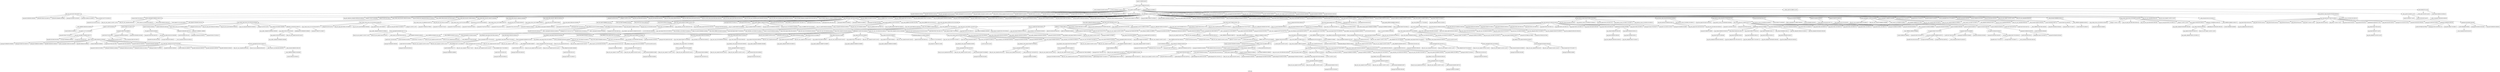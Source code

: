 digraph "CallGrpah" {
label = "CallGraph";
	NODE0x4a40960 [shape=record, label="{main
(21.6269)
(4.8e-05)}"];
	NODE0x4a40960 -> NODE0x51c7190
	NODE0x51c7190 [shape=record, label="{__uClibc_main
(21.6268)
(0.001169)}"];
	NODE0x51c7190 -> NODE0x51c7bc0
	NODE0x51c7190 -> NODE0x530de20
	NODE0x51c7190 -> NODE0x51ca080
	NODE0x51c7190 -> NODE0x51c8b70
	NODE0x51c7190 -> NODE0x51c9530
	NODE0x51c7190 -> NODE0x5f7e0e0
	NODE0x51c8b70 [shape=record, label="{memset
(0.009612)
(0.009612)}"];
	NODE0x51c9530 [shape=record, label="{__uClibc_init
(0.012488)
(4.2e-05)}"];
	NODE0x51c9530 -> NODE0x51c95a0
	NODE0x51c95a0 [shape=record, label="{_stdio_init
(0.012446)
(9.1e-05)}"];
	NODE0x51c95a0 -> NODE0x51c9cb0
	NODE0x51c95a0 -> NODE0x51cb0d0
	NODE0x51c9cb0 [shape=record, label="{isatty
(0.010029)
(7.3e-05)}"];
	NODE0x51c9cb0 -> NODE0x51c9aa0
	NODE0x51c9aa0 [shape=record, label="{tcgetattr
(0.009956)
(0.000229)}"];
	NODE0x51c9aa0 -> NODE0x540f850
	NODE0x51c9aa0 -> NODE0x530d160
	NODE0x51c9aa0 -> NODE0x530ce80
	NODE0x540f850 [shape=record, label="{ioctl
(0.007958)
(0.007958)}"];
	NODE0x530d160 [shape=record, label="{mempcpy
(0.001152)
(0.001152)}"];
	NODE0x530ce80 [shape=record, label="{memset
(0.000617)
(0.000617)}"];
	NODE0x51cb0d0 [shape=record, label="{isatty
(0.002326)
(5.8e-05)}"];
	NODE0x51cb0d0 -> NODE0x530d800
	NODE0x530d800 [shape=record, label="{tcgetattr
(0.002268)
(0.000186)}"];
	NODE0x530d800 -> NODE0x540fb20
	NODE0x530d800 -> NODE0x540ecf0
	NODE0x530d800 -> NODE0x530b020
	NODE0x540fb20 [shape=record, label="{ioctl
(0.000408)
(0.00036)}"];
	NODE0x540fb20 -> NODE0x530cf10
	NODE0x530cf10 [shape=record, label="{__errno_location
(4.8e-05)
(4.8e-05)}"];
	NODE0x540ecf0 [shape=record, label="{mempcpy
(0.001081)
(0.001081)}"];
	NODE0x530b020 [shape=record, label="{memset
(0.000593)
(0.000593)}"];
	NODE0x51c7bc0 [shape=record, label="{__errno_location
(3.4e-05)
(3.4e-05)}"];
	NODE0x530de20 [shape=record, label="{__h_errno_location
(3.7e-05)
(3.7e-05)}"];
	NODE0x51ca080 [shape=record, label="{__user_main
(21.6029)
(0.009977)}"];
	NODE0x51ca080 -> NODE0x530bbe0
	NODE0x51ca080 -> NODE0x529c9a0
	NODE0x51ca080 -> NODE0x5e12c80
	NODE0x51ca080 -> NODE0x5e11f00
	NODE0x51ca080 -> NODE0x5e10a80
	NODE0x51ca080 -> NODE0x5e1cf00
	NODE0x51ca080 -> NODE0x5e1cc70
	NODE0x51ca080 -> NODE0x5e1cb70
	NODE0x51ca080 -> NODE0x5e1a360
	NODE0x51ca080 -> NODE0x5e19d00
	NODE0x51ca080 -> NODE0x5e1d000
	NODE0x51ca080 -> NODE0x5e0a4c0
	NODE0x51ca080 -> NODE0x5e09a20
	NODE0x51ca080 -> NODE0x5e1abd0
	NODE0x51ca080 -> NODE0x5e199e0
	NODE0x51ca080 -> NODE0x5e0e470
	NODE0x51ca080 -> NODE0x5e1ede0
	NODE0x51ca080 -> NODE0x5b30830
	NODE0x51ca080 -> NODE0x5e20700
	NODE0x51ca080 -> NODE0x5e49090
	NODE0x51ca080 -> NODE0x5f2bee0
	NODE0x51ca080 -> NODE0x5f7f4c0
	NODE0x51ca080 -> NODE0x5e18640
	NODE0x51ca080 -> NODE0x5e16d60
	NODE0x51ca080 -> NODE0x5f258a0
	NODE0x51ca080 -> NODE0x5f25910
	NODE0x51ca080 -> NODE0x5e1fd40
	NODE0x51ca080 -> NODE0x5e1fdb0
	NODE0x51ca080 -> NODE0x5e21820
	NODE0x530bbe0 [shape=record, label="{klee_init_env
(0.025719)
(0.002671)}"];
	NODE0x530bbe0 -> NODE0x540eb70
	NODE0x530bbe0 -> NODE0x52948f0
	NODE0x530bbe0 -> NODE0x52947c0
	NODE0x530bbe0 -> NODE0x5e114a0
	NODE0x530bbe0 -> NODE0x5e12fb0
	NODE0x530bbe0 -> NODE0x5e13110
	NODE0x540eb70 [shape=record, label="{memset
(0.000509)
(0.000509)}"];
	NODE0x52948f0 [shape=record, label="{memset
(0.000475)
(0.000475)}"];
	NODE0x52947c0 [shape=record, label="{memset
(0.000489)
(0.000489)}"];
	NODE0x5e114a0 [shape=record, label="{memcpy
(0.001887)
(0.001887)}"];
	NODE0x5e12fb0 [shape=record, label="{memcpy
(0.000951)
(0.000951)}"];
	NODE0x5e13110 [shape=record, label="{klee_init_fds
(0.018737)
(0.005523)}"];
	NODE0x5e13110 -> NODE0x5e1f640
	NODE0x5e1f640 [shape=record, label="{memset
(0.013214)
(0.013214)}"];
	NODE0x529c9a0 [shape=record, label="{fprintf
(0.005828)
(0.005828)}"];
	NODE0x5e12c80 [shape=record, label="{fprintf
(0.000359)
(0.000359)}"];
	NODE0x5e11f00 [shape=record, label="{png_get_copyright
(4.9e-05)
(4.9e-05)}"];
	NODE0x5e10a80 [shape=record, label="{fputs_unlocked
(0.011522)
(0.000146)}"];
	NODE0x5e10a80 -> NODE0x5e1dc90
	NODE0x5e10a80 -> NODE0x5e13a20
	NODE0x5e1dc90 [shape=record, label="{strlen
(0.004473)
(0.004473)}"];
	NODE0x5e13a20 [shape=record, label="{fwrite_unlocked
(0.006903)
(0.000279)}"];
	NODE0x5e13a20 -> NODE0x5e0dce0
	NODE0x5e13a20 -> NODE0x5e19d90
	NODE0x5e13a20 -> NODE0x5e0d3f0
	NODE0x5e13a20 -> NODE0x5416800
	NODE0x5e0d3f0 [shape=record, label="{__stdio_trans2w_o
(0.000253)
(0.000253)}"];
	NODE0x5e0dce0 [shape=record, label="{klee_div_zero_check
(1.2e-05)
(1.2e-05)}"];
	NODE0x5416800 [shape=record, label="{__stdio_fwrite
(0.00635)
(0.000145)}"];
	NODE0x5416800 -> NODE0x5e0eaa0
	NODE0x5e0eaa0 [shape=record, label="{__stdio_WRITE
(0.006205)
(0.000284)}"];
	NODE0x5e0eaa0 -> NODE0x5e09f60
	NODE0x5e09f60 [shape=record, label="{write
(0.005921)
(0.005921)}"];
	NODE0x5e19d90 [shape=record, label="{klee_div_zero_check
(9e-06)
(9e-06)}"];
	NODE0x5e1cf00 [shape=record, label="{png_get_header_version
(5.1e-05)
(5.1e-05)}"];
	NODE0x5e1cc70 [shape=record, label="{png_access_version_number
(3.9e-05)
(3.9e-05)}"];
	NODE0x5e1cb70 [shape=record, label="{fprintf
(0.000387)
(0.000387)}"];
	NODE0x5e1a360 [shape=record, label="{fprintf
(0.000312)
(0.000312)}"];
	NODE0x5e19d00 [shape=record, label="{fprintf
(0.000333)
(0.000333)}"];
	NODE0x5e1d000 [shape=record, label="{strcmp
(0.000567)
(0.000567)}"];
	NODE0x5e0a4c0 [shape=record, label="{strcmp
(0.000122)
(0.000122)}"];
	NODE0x5e09a20 [shape=record, label="{strcmp
(0.000103)
(0.000103)}"];
	NODE0x5e1abd0 [shape=record, label="{strcmp
(0.000101)
(0.000101)}"];
	NODE0x5e199e0 [shape=record, label="{strcmp
(0.000101)
(0.000101)}"];
	NODE0x5e0e470 [shape=record, label="{fprintf
(0.000319)
(0.000319)}"];
	NODE0x5e1ede0 [shape=record, label="{test_one_file
(21.4146)
(0.052791)}"];
	NODE0x5e1ede0 -> NODE0x5ea5fa0
	NODE0x5e1ede0 -> NODE0x5e221b0
	NODE0x5e1ede0 -> NODE0x5e2b920
	NODE0x5e1ede0 -> NODE0x5e143f0
	NODE0x5e1ede0 -> NODE0x5e245d0
	NODE0x5e1ede0 -> NODE0x5e4e020
	NODE0x5e1ede0 -> NODE0x5e44fa0
	NODE0x5e1ede0 -> NODE0x5e4dd90
	NODE0x5e1ede0 -> NODE0x5e4b8b0
	NODE0x5e1ede0 -> NODE0x5e4cf00
	NODE0x5e1ede0 -> NODE0x5e4ba90
	NODE0x5e1ede0 -> NODE0x5e53ef0
	NODE0x5e1ede0 -> NODE0x5e53f60
	NODE0x5e1ede0 -> NODE0x5e5c9c0
	NODE0x5e1ede0 -> NODE0x5e814b0
	NODE0x5e1ede0 -> NODE0x5f4ae40
	NODE0x5e1ede0 -> NODE0x5e5d5d0
	NODE0x5e1ede0 -> NODE0x5e5d680
	NODE0x5e1ede0 -> NODE0x5e5d970
	NODE0x5e1ede0 -> NODE0x5e5dc90
	NODE0x5e1ede0 -> NODE0x5e22a90
	NODE0x5e1ede0 -> NODE0x5e5e010
	NODE0x5e1ede0 -> NODE0x5e228e0
	NODE0x5e1ede0 -> NODE0x5e6cc80
	NODE0x5e1ede0 -> NODE0x5e2d800
	NODE0x5e1ede0 -> NODE0x5e989d0
	NODE0x5e1ede0 -> NODE0x5e543c0
	NODE0x5e1ede0 -> NODE0x5e747f0
	NODE0x5e1ede0 -> NODE0x5e43e70
	NODE0x5e1ede0 -> NODE0x5e672b0
	NODE0x5e1ede0 -> NODE0x5e7cfb0
	NODE0x5e1ede0 -> NODE0x5e88660
	NODE0x5e1ede0 -> NODE0x5e7f940
	NODE0x5e1ede0 -> NODE0x5e5ee80
	NODE0x5e1ede0 -> NODE0x5e71d80
	NODE0x5e1ede0 -> NODE0x5e87690
	NODE0x5e1ede0 -> NODE0x5e8a270
	NODE0x5e1ede0 -> NODE0x5e76d40
	NODE0x5e1ede0 -> NODE0x5e74690
	NODE0x5e1ede0 -> NODE0x5e9b050
	NODE0x5e1ede0 -> NODE0x5ea6020
	NODE0x5e1ede0 -> NODE0x5e17190
	NODE0x5e1ede0 -> NODE0x5e7a550
	NODE0x5e1ede0 -> NODE0x5e95480
	NODE0x5e1ede0 -> NODE0x5e75d00
	NODE0x5e1ede0 -> NODE0x5e54c60
	NODE0x5e1ede0 -> NODE0x5e95300
	NODE0x5e1ede0 -> NODE0x5e842f0
	NODE0x5e1ede0 -> NODE0x5f300a0
	NODE0x5e1ede0 -> NODE0x5f62510
	NODE0x5e1ede0 -> NODE0x5f496f0
	NODE0x5e1ede0 -> NODE0x5f50b80
	NODE0x5e1ede0 -> NODE0x5f47a90
	NODE0x5e1ede0 -> NODE0x5f51e80
	NODE0x5e1ede0 -> NODE0x5e18dd0
	NODE0x5e1ede0 -> NODE0x5e7ae30
	NODE0x5e1ede0 -> NODE0x5e932f0
	NODE0x5e1ede0 -> NODE0x5f62b80
	NODE0x5e1ede0 -> NODE0x5f5f970
	NODE0x5e1ede0 -> NODE0x5e4e580
	NODE0x5e1ede0 -> NODE0x5e4eed0
	NODE0x5e1ede0 -> NODE0x5e531b0
	NODE0x5e1ede0 -> NODE0x4bc5490
	NODE0x5e1ede0 -> NODE0x5f41660
	NODE0x5e1ede0 -> NODE0x5e8cf80
	NODE0x5e1ede0 -> NODE0x5f434d0
	NODE0x5e1ede0 -> NODE0x5e22090
	NODE0x5e1ede0 -> NODE0x5f3e3c0
	NODE0x5e1ede0 -> NODE0x5e8cd20
	NODE0x5e1ede0 -> NODE0x5f45b60
	NODE0x5e1ede0 -> NODE0x5e3dde0
	NODE0x5e1ede0 -> NODE0x5f2ebf0
	NODE0x5e221b0 [shape=record, label="{fopen
(0.125427)
(0.000308)}"];
	NODE0x5e221b0 -> NODE0x5e22660
	NODE0x5e22660 [shape=record, label="{_stdio_fopen
(0.125119)
(0.002697)}"];
	NODE0x5e22660 -> NODE0x5e252e0
	NODE0x5e22660 -> NODE0x5294990
	NODE0x5e252e0 [shape=record, label="{open
(0.112875)
(0.000164)}"];
	NODE0x5e252e0 -> NODE0x5e25c10
	NODE0x5e25c10 [shape=record, label="{__fd_open
(0.112711)
(0.005096)}"];
	NODE0x5e25c10 -> NODE0x5e13180
	NODE0x5e25c10 -> NODE0x5e26b90
	NODE0x5e13180 [shape=record, label="{memset
(0.004317)
(0.004317)}"];
	NODE0x5e26b90 [shape=record, label="{__xqx_get_sym_file
(0.103298)
(0.000737)}"];
	NODE0x5e26b90 -> NODE0x5e26c40
	NODE0x5e26b90 -> NODE0x5e23a70
	NODE0x5e26b90 -> NODE0x5f45730
	NODE0x5e26b90 -> NODE0x5e23d80
	NODE0x5e26c40 [shape=record, label="{fprintf
(0.001394)
(0.001394)}"];
	NODE0x5e23a70 [shape=record, label="{strcmp
(0.009596)
(0.009596)}"];
	NODE0x5e23d80 [shape=record, label="{klee_create_cp_file
(0.084391)
(0.005949)}"];
	NODE0x5e23d80 -> NODE0x5e2f3a0
	NODE0x5e23d80 -> NODE0x5e2f5b0
	NODE0x5e23d80 -> NODE0x5e3c1f0
	NODE0x5e23d80 -> NODE0x5295180
	NODE0x5e23d80 -> NODE0x5e15250
	NODE0x5e23d80 -> NODE0x5e2dfb0
	NODE0x5e23d80 -> NODE0x5e2b720
	NODE0x5e23d80 -> NODE0x5e2b300
	NODE0x5e23d80 -> NODE0x5e31010
	NODE0x5e23d80 -> NODE0x5e31b30
	NODE0x5e23d80 -> NODE0x5e2f410
	NODE0x5e23d80 -> NODE0x5e33070
	NODE0x5e23d80 -> NODE0x5e39090
	NODE0x5295180 [shape=record, label="{fprintf
(0.000393)
(0.000393)}"];
	NODE0x5e15250 [shape=record, label="{native_read_file
(0.020915)
(0.020915)}"];
	NODE0x5e2dfb0 [shape=record, label="{fprintf
(0.000402)
(0.000402)}"];
	NODE0x5e2b720 [shape=record, label="{strlen
(0.000826)
(0.000826)}"];
	NODE0x5e2b300 [shape=record, label="{strcpy
(0.001785)
(0.001785)}"];
	NODE0x5e31010 [shape=record, label="{fprintf
(0.000378)
(0.000378)}"];
	NODE0x5e31b30 [shape=record, label="{fprintf
(0.000353)
(0.000353)}"];
	NODE0x5e2f3a0 [shape=record, label="{memcpy
(0.000463)
(0.000463)}"];
	NODE0x5e2f410 [shape=record, label="{fprintf
(0.000349)
(0.000349)}"];
	NODE0x5e2f5b0 [shape=record, label="{memcpy
(0.005675)
(0.005675)}"];
	NODE0x5e33070 [shape=record, label="{__xqx_make_file_symbolic
(0.037447)
(0.007099)}"];
	NODE0x5e33070 -> NODE0x5e2c430
	NODE0x5e33070 -> NODE0x5e359e0
	NODE0x5e33070 -> NODE0x5e35a50
	NODE0x5e33070 -> NODE0x5e35ee0
	NODE0x5e33070 -> NODE0x5e35f50
	NODE0x5e33070 -> NODE0x5e32fc0
	NODE0x5e33070 -> NODE0x5e2c3c0
	NODE0x5e33070 -> NODE0x5e2c2d0
	NODE0x5e33070 -> NODE0x5e2db10
	NODE0x5e33070 -> NODE0x5e2c740
	NODE0x5e32fc0 [shape=record, label="{fprintf
(0.000362)
(0.000362)}"];
	NODE0x5e2c3c0 [shape=record, label="{strlen
(0.000823)
(0.000823)}"];
	NODE0x5e2c430 [shape=record, label="{memset
(0.010631)
(0.010631)}"];
	NODE0x5e2c2d0 [shape=record, label="{fprintf
(0.000434)
(0.000434)}"];
	NODE0x5e2db10 [shape=record, label="{fprintf
(0.000356)
(0.000356)}"];
	NODE0x5e359e0 [shape=record, label="{memcpy
(0.005665)
(0.005665)}"];
	NODE0x5e35a50 [shape=record, label="{memcpy
(0.000524)
(0.000524)}"];
	NODE0x5e35ee0 [shape=record, label="{memset
(0.010631)
(0.010631)}"];
	NODE0x5e35f50 [shape=record, label="{memcpy
(0.000557)
(0.000557)}"];
	NODE0x5e2c740 [shape=record, label="{fprintf
(0.000365)
(0.000365)}"];
	NODE0x5e39090 [shape=record, label="{fwrite_unlocked
(0.001361)
(0.000274)}"];
	NODE0x5e39090 -> NODE0x5e363e0
	NODE0x5e39090 -> NODE0x5e3c180
	NODE0x5e39090 -> NODE0x5e2dbc0
	NODE0x5e39090 -> NODE0x5e36450
	NODE0x5e2dbc0 [shape=record, label="{__stdio_trans2w_o
(0.000239)
(0.000239)}"];
	NODE0x5e363e0 [shape=record, label="{klee_div_zero_check
(9e-06)
(9e-06)}"];
	NODE0x5e36450 [shape=record, label="{__stdio_fwrite
(0.00083)
(0.000139)}"];
	NODE0x5e36450 -> NODE0x5e2d880
	NODE0x5e2d880 [shape=record, label="{__stdio_WRITE
(0.000691)
(0.000269)}"];
	NODE0x5e2d880 -> NODE0x5e3b220
	NODE0x5e3b220 [shape=record, label="{write
(0.000422)
(0.000422)}"];
	NODE0x5e3c180 [shape=record, label="{klee_div_zero_check
(9e-06)
(9e-06)}"];
	NODE0x5e3c1f0 [shape=record, label="{memcpy
(0.008095)
(0.008095)}"];
	NODE0x5294990 [shape=record, label="{isatty
(0.009547)
(0.000273)}"];
	NODE0x5294990 -> NODE0x5e238b0
	NODE0x5e238b0 [shape=record, label="{tcgetattr
(0.009274)
(0.000804)}"];
	NODE0x5e238b0 -> NODE0x5e2c550
	NODE0x5e238b0 -> NODE0x5e38020
	NODE0x5e238b0 -> NODE0x5e39560
	NODE0x5e2c550 [shape=record, label="{ioctl
(0.00157)
(0.001396)}"];
	NODE0x5e2c550 -> NODE0x5e364f0
	NODE0x5e2c550 -> NODE0x5f33b20
	NODE0x5e364f0 [shape=record, label="{__errno_location
(4.4e-05)
(4.4e-05)}"];
	NODE0x5e38020 [shape=record, label="{mempcpy
(0.004394)
(0.004394)}"];
	NODE0x5e39560 [shape=record, label="{memset
(0.002506)
(0.002506)}"];
	NODE0x5e2b920 [shape=record, label="{fopen
(0.028578)
(0.00031)}"];
	NODE0x5e2b920 -> NODE0x5e22fb0
	NODE0x5e22fb0 [shape=record, label="{_stdio_fopen
(0.028268)
(0.002555)}"];
	NODE0x5e22fb0 -> NODE0x5e33ec0
	NODE0x5e22fb0 -> NODE0x5e2ce40
	NODE0x5e33ec0 [shape=record, label="{open
(0.016295)
(0.000362)}"];
	NODE0x5e33ec0 -> NODE0x5e0c390
	NODE0x5e0c390 [shape=record, label="{__fd_open
(0.015933)
(0.009364)}"];
	NODE0x5e0c390 -> NODE0x5e35e60
	NODE0x5e0c390 -> NODE0x5e2fa30
	NODE0x5e35e60 [shape=record, label="{memset
(0.004378)
(0.004378)}"];
	NODE0x5e2fa30 [shape=record, label="{__xqx_get_sym_file
(0.002191)
(0.000309)}"];
	NODE0x5e2fa30 -> NODE0x5e374b0
	NODE0x5e2fa30 -> NODE0x5e24960
	NODE0x5e374b0 [shape=record, label="{fprintf
(0.001439)
(0.001439)}"];
	NODE0x5e24960 [shape=record, label="{strcmp
(0.000443)
(0.000443)}"];
	NODE0x5e2ce40 [shape=record, label="{isatty
(0.009418)
(0.000249)}"];
	NODE0x5e2ce40 -> NODE0x5e3aed0
	NODE0x5e3aed0 [shape=record, label="{tcgetattr
(0.009169)
(0.000734)}"];
	NODE0x5e3aed0 -> NODE0x5e3e5f0
	NODE0x5e3aed0 -> NODE0x5e3f4a0
	NODE0x5e3aed0 -> NODE0x5e3edb0
	NODE0x5e3e5f0 [shape=record, label="{ioctl
(0.001586)
(0.001425)}"];
	NODE0x5e3e5f0 -> NODE0x5e3f430
	NODE0x5e3f430 [shape=record, label="{__errno_location
(0.000161)
(0.000161)}"];
	NODE0x5e3f4a0 [shape=record, label="{mempcpy
(0.004432)
(0.004432)}"];
	NODE0x5e3edb0 [shape=record, label="{memset
(0.002417)
(0.002417)}"];
	NODE0x5e143f0 [shape=record, label="{png_create_read_struct
(0.208323)
(0.00051)}"];
	NODE0x5e143f0 -> NODE0x5e2a700
	NODE0x5e2a700 [shape=record, label="{png_create_read_struct_2
(0.207813)
(0.003945)}"];
	NODE0x5e2a700 -> NODE0x5e3a760
	NODE0x5e2a700 -> NODE0x5e3f510
	NODE0x5e2a700 -> NODE0x5e2a140
	NODE0x5e2a700 -> NODE0x5e29aa0
	NODE0x5e2a700 -> NODE0x5e44d50
	NODE0x5e2a700 -> NODE0x5e34430
	NODE0x5e2a700 -> NODE0x5e45420
	NODE0x5e2a700 -> NODE0x5e465b0
	NODE0x5e3a760 [shape=record, label="{png_create_struct_2
(0.197839)
(0.000841)}"];
	NODE0x5e3a760 -> NODE0x5e29fd0
	NODE0x5e29fd0 [shape=record, label="{memset
(0.196998)
(0.196998)}"];
	NODE0x5e3f510 [shape=record, label="{_setjmp
(8.3e-05)
(8.3e-05)}"];
	NODE0x5e2a140 [shape=record, label="{png_set_mem_fn
(0.000442)
(0.000442)}"];
	NODE0x5e29aa0 [shape=record, label="{png_set_error_fn
(0.000403)
(0.000403)}"];
	NODE0x5e45420 [shape=record, label="{png_malloc
(0.001098)
(0.000589)}"];
	NODE0x5e45420 -> NODE0x5e46050
	NODE0x5e46050 [shape=record, label="{png_malloc_default
(0.000509)
(0.000509)}"];
	NODE0x5e465b0 [shape=record, label="{inflateInit_
(0.003455)
(0.000475)}"];
	NODE0x5e465b0 -> NODE0x5e456e0
	NODE0x5e465b0 -> NODE0x5e4bcd0
	NODE0x5e456e0 [shape=record, label="{png_zalloc
(0.002131)
(0.001049)}"];
	NODE0x5e456e0 -> NODE0x5e4c5d0
	NODE0x5e456e0 -> NODE0x5e4bf30
	NODE0x5e4bf30 [shape=record, label="{klee_div_zero_check
(5.8e-05)
(5.8e-05)}"];
	NODE0x5e4c5d0 [shape=record, label="{png_malloc
(0.001024)
(0.000555)}"];
	NODE0x5e4c5d0 -> NODE0x5e4d300
	NODE0x5e4d300 [shape=record, label="{png_malloc_default
(0.000469)
(0.000469)}"];
	NODE0x5e4bcd0 [shape=record, label="{inflateReset2
(0.000849)
(0.000849)}"];
	NODE0x5e44d50 [shape=record, label="{png_set_read_fn
(0.000503)
(0.000503)}"];
	NODE0x5e34430 [shape=record, label="{_setjmp
(4.5e-05)
(4.5e-05)}"];
	NODE0x5e245d0 [shape=record, label="{png_set_read_user_chunk_fn
(0.000341)
(0.000341)}"];
	NODE0x5e4e020 [shape=record, label="{png_create_write_struct
(0.203705)
(0.000477)}"];
	NODE0x5e4e020 -> NODE0x52953f0
	NODE0x52953f0 [shape=record, label="{png_create_write_struct_2
(0.203228)
(0.003406)}"];
	NODE0x52953f0 -> NODE0x5e44240
	NODE0x52953f0 -> NODE0x5e4bc30
	NODE0x52953f0 -> NODE0x5e45d20
	NODE0x52953f0 -> NODE0x5e42c90
	NODE0x52953f0 -> NODE0x5e42ef0
	NODE0x52953f0 -> NODE0x5e3e440
	NODE0x52953f0 -> NODE0x5e546c0
	NODE0x5e44240 [shape=record, label="{png_create_struct_2
(0.197254)
(0.000797)}"];
	NODE0x5e44240 -> NODE0x5e3f1a0
	NODE0x5e3f1a0 [shape=record, label="{memset
(0.196457)
(0.196457)}"];
	NODE0x5e4bc30 [shape=record, label="{_setjmp
(6.9e-05)
(6.9e-05)}"];
	NODE0x5e45d20 [shape=record, label="{png_set_mem_fn
(0.000411)
(0.000411)}"];
	NODE0x5e42c90 [shape=record, label="{png_set_error_fn
(0.000384)
(0.000384)}"];
	NODE0x5e42ef0 [shape=record, label="{png_malloc
(0.001116)
(0.000625)}"];
	NODE0x5e42ef0 -> NODE0x5e545d0
	NODE0x5e545d0 [shape=record, label="{png_malloc_default
(0.000491)
(0.000491)}"];
	NODE0x5e3e440 [shape=record, label="{png_set_write_fn
(0.000547)
(0.000547)}"];
	NODE0x5e546c0 [shape=record, label="{_setjmp
(4.1e-05)
(4.1e-05)}"];
	NODE0x5e44fa0 [shape=record, label="{png_create_info_struct
(0.1558)
(0.000554)}"];
	NODE0x5e44fa0 -> NODE0x5e59060
	NODE0x5e44fa0 -> NODE0x5e40550
	NODE0x5e59060 [shape=record, label="{png_create_struct_2
(0.080635)
(0.000732)}"];
	NODE0x5e59060 -> NODE0x5e53b70
	NODE0x5e53b70 [shape=record, label="{memset
(0.079903)
(0.079903)}"];
	NODE0x5e40550 [shape=record, label="{png_info_init_3
(0.074611)
(0.000377)}"];
	NODE0x5e40550 -> NODE0x5e54500
	NODE0x5e54500 [shape=record, label="{memset
(0.074234)
(0.074234)}"];
	NODE0x5e4dd90 [shape=record, label="{png_create_info_struct
(0.150007)
(0.000506)}"];
	NODE0x5e4dd90 -> NODE0x5e54bf0
	NODE0x5e4dd90 -> NODE0x5e54b00
	NODE0x5e54bf0 [shape=record, label="{png_create_struct_2
(0.075125)
(0.000893)}"];
	NODE0x5e54bf0 -> NODE0x5e42d00
	NODE0x5e42d00 [shape=record, label="{memset
(0.074232)
(0.074232)}"];
	NODE0x5e54b00 [shape=record, label="{png_info_init_3
(0.074376)
(0.000344)}"];
	NODE0x5e54b00 -> NODE0x5e43160
	NODE0x5e43160 [shape=record, label="{memset
(0.074032)
(0.074032)}"];
	NODE0x5e4b8b0 [shape=record, label="{png_create_info_struct
(0.149904)
(0.000486)}"];
	NODE0x5e4b8b0 -> NODE0x5e30e80
	NODE0x5e4b8b0 -> NODE0x5e53c70
	NODE0x5e30e80 [shape=record, label="{png_create_struct_2
(0.07489)
(0.000703)}"];
	NODE0x5e30e80 -> NODE0x5e53a10
	NODE0x5e53a10 [shape=record, label="{memset
(0.074187)
(0.074187)}"];
	NODE0x5e53c70 [shape=record, label="{png_info_init_3
(0.074528)
(0.000316)}"];
	NODE0x5e53c70 -> NODE0x5e519c0
	NODE0x5e519c0 [shape=record, label="{memset
(0.074212)
(0.074212)}"];
	NODE0x5e4cf00 [shape=record, label="{png_create_info_struct
(0.149813)
(0.000544)}"];
	NODE0x5e4cf00 -> NODE0x5e4cc60
	NODE0x5e4cf00 -> NODE0x5e5bd70
	NODE0x5e4cc60 [shape=record, label="{png_create_struct_2
(0.074884)
(0.000673)}"];
	NODE0x5e4cc60 -> NODE0x5e5b910
	NODE0x5e5b910 [shape=record, label="{memset
(0.074211)
(0.074211)}"];
	NODE0x5e5bd70 [shape=record, label="{png_info_init_3
(0.074385)
(0.00035)}"];
	NODE0x5e5bd70 -> NODE0x5e5bbe0
	NODE0x5e5bbe0 [shape=record, label="{memset
(0.074035)
(0.074035)}"];
	NODE0x5e4ba90 [shape=record, label="{_setjmp
(6.5e-05)
(6.5e-05)}"];
	NODE0x5e53ef0 [shape=record, label="{_setjmp
(3.1e-05)
(3.1e-05)}"];
	NODE0x5e53f60 [shape=record, label="{png_init_io
(0.000259)
(0.000259)}"];
	NODE0x5e5c9c0 [shape=record, label="{png_init_io
(0.000183)
(0.000183)}"];
	NODE0x5e5d5d0 [shape=record, label="{png_set_write_status_fn
(0.000158)
(0.000158)}"];
	NODE0x5e5d680 [shape=record, label="{png_set_read_status_fn
(0.000153)
(0.000153)}"];
	NODE0x5e5d970 [shape=record, label="{png_set_read_user_transform_fn
(0.000349)
(0.000349)}"];
	NODE0x5e5dc90 [shape=record, label="{png_set_write_user_transform_fn
(0.000339)
(0.000339)}"];
	NODE0x5e22a90 [shape=record, label="{png_set_keep_unknown_chunks
(0.000703)
(0.000703)}"];
	NODE0x5e5e010 [shape=record, label="{png_set_keep_unknown_chunks
(0.000669)
(0.000669)}"];
	NODE0x5e228e0 [shape=record, label="{png_read_info
(0.208739)
(0.004335)}"];
	NODE0x5e228e0 -> NODE0x5e5ef70
	NODE0x5e228e0 -> NODE0x5e62a20
	NODE0x5e228e0 -> NODE0x5e78aa0
	NODE0x5e228e0 -> NODE0x5e929f0
	NODE0x5e228e0 -> NODE0x5e79250
	NODE0x5e228e0 -> NODE0x5e68710
	NODE0x5e228e0 -> NODE0x5e5f7d0
	NODE0x5e228e0 -> NODE0x5e83cc0
	NODE0x5e228e0 -> NODE0x5ea1660
	NODE0x5e228e0 -> NODE0x5e78380
	NODE0x5e228e0 -> NODE0x5e6cd00
	NODE0x5e228e0 -> NODE0x5e78310
	NODE0x5e228e0 -> NODE0x5e61fc0
	NODE0x5e228e0 -> NODE0x5e743a0
	NODE0x5e228e0 -> NODE0x5e8f290
	NODE0x5e228e0 -> NODE0x5e7b400
	NODE0x5e228e0 -> NODE0x5e7cbb0
	NODE0x5e5ef70 [shape=record, label="{png_read_data
(0.006245)
(0.000396)}"];
	NODE0x5e5ef70 -> NODE0x5e60690
	NODE0x5e60690 [shape=record, label="{png_default_read_data
(0.005849)
(0.000443)}"];
	NODE0x5e60690 -> NODE0x5e61230
	NODE0x5e61230 [shape=record, label="{fread_unlocked
(0.005406)
(0.001721)}"];
	NODE0x5e61230 -> NODE0x5e62fd0
	NODE0x5e61230 -> NODE0x5e666d0
	NODE0x5e61230 -> NODE0x5e62c70
	NODE0x5e61230 -> NODE0x5e64550
	NODE0x5e62c70 [shape=record, label="{__stdio_trans2r_o
(0.000794)
(0.000794)}"];
	NODE0x5e62fd0 [shape=record, label="{klee_div_zero_check
(3.7e-05)
(3.7e-05)}"];
	NODE0x5e64550 [shape=record, label="{__stdio_READ
(0.002826)
(0.000654)}"];
	NODE0x5e64550 -> NODE0x5e65480
	NODE0x5e65480 [shape=record, label="{read
(0.002172)
(0.001626)}"];
	NODE0x5e65480 -> NODE0x5e665e0
	NODE0x5e665e0 [shape=record, label="{memcpy
(0.000546)
(0.000546)}"];
	NODE0x5e666d0 [shape=record, label="{klee_div_zero_check
(2.8e-05)
(2.8e-05)}"];
	NODE0x5e62a20 [shape=record, label="{png_sig_cmp
(0.058888)
(0.001301)}"];
	NODE0x5e62a20 -> NODE0x5e64880
	NODE0x5e64880 [shape=record, label="{memcmp
(0.057587)
(0.057587)}"];
	NODE0x5e78aa0 [shape=record, label="{png_sig_cmp
(0.005998)
(0.002284)}"];
	NODE0x5e78aa0 -> NODE0x5e6e370
	NODE0x5e6e370 [shape=record, label="{memcmp
(0.003714)
(0.003714)}"];
	NODE0x5e929f0 [shape=record, label="{png_error
(0.022745)
(0.000539)}"];
	NODE0x5e929f0 -> NODE0x5e98bf0
	NODE0x5e98bf0 [shape=record, label="{png_default_error
(0.022206)
(0.000659)}"];
	NODE0x5e98bf0 -> NODE0x5e7b210
	NODE0x5e98bf0 -> NODE0x5e98a50
	NODE0x5e98bf0 -> NODE0x5e9f790
	NODE0x5e7b210 [shape=record, label="{fprintf
(0.002016)
(0.002016)}"];
	NODE0x5e68710 [shape=record, label="{png_read_chunk_header
(0.026807)
(0.00213)}"];
	NODE0x5e68710 -> NODE0x5e9f720
	NODE0x5e68710 -> NODE0x5ea4e50
	NODE0x5e68710 -> NODE0x5e91010
	NODE0x5e68710 -> NODE0x5e61520
	NODE0x5e68710 -> NODE0x5ea15e0
	NODE0x5e68710 -> NODE0x5e70a80
	NODE0x5e98a50 [shape=record, label="{__fputc_unlocked
(0.003816)
(0.000953)}"];
	NODE0x5e98a50 -> NODE0x5e63800
	NODE0x5e9f720 [shape=record, label="{png_read_data
(0.014869)
(0.00102)}"];
	NODE0x5e9f720 -> NODE0x5e6ca20
	NODE0x5e6ca20 [shape=record, label="{png_default_read_data
(0.013849)
(0.001293)}"];
	NODE0x5e6ca20 -> NODE0x5e92d20
	NODE0x5e92d20 [shape=record, label="{fread_unlocked
(0.012556)
(0.00458)}"];
	NODE0x5e92d20 -> NODE0x5e75210
	NODE0x5e92d20 -> NODE0x5e71850
	NODE0x5e92d20 -> NODE0x5e70d70
	NODE0x5e63800 [shape=record, label="{__stdio_WRITE
(0.002863)
(0.001168)}"];
	NODE0x5e63800 -> NODE0x5e61cf0
	NODE0x5e75210 [shape=record, label="{klee_div_zero_check
(9.3e-05)
(9.3e-05)}"];
	NODE0x5e61cf0 [shape=record, label="{write
(0.001695)
(0.001695)}"];
	NODE0x5e79250 [shape=record, label="{png_error
(0.035921)
(0.000486)}"];
	NODE0x5e79250 -> NODE0x5e95d10
	NODE0x5e95d10 [shape=record, label="{png_default_error
(0.035435)
(0.000623)}"];
	NODE0x5e95d10 -> NODE0x5e74b20
	NODE0x5e95d10 -> NODE0x5e7c5d0
	NODE0x5e95d10 -> NODE0x5e90350
	NODE0x5e70d70 [shape=record, label="{__stdio_READ
(0.007795)
(0.001998)}"];
	NODE0x5e70d70 -> NODE0x5e77680
	NODE0x5e74b20 [shape=record, label="{fprintf
(0.001611)
(0.001611)}"];
	NODE0x5e77680 [shape=record, label="{read
(0.005797)
(0.003983)}"];
	NODE0x5e77680 -> NODE0x5e7b130
	NODE0x5e9f790 [shape=record, label="{longjmp
(0.015715)
(0.015715)}"];
	NODE0x5e7c5d0 [shape=record, label="{__fputc_unlocked
(0.004482)
(0.000995)}"];
	NODE0x5e7c5d0 -> NODE0x5e73560
	NODE0x5e7b130 [shape=record, label="{memcpy
(0.001814)
(0.001814)}"];
	NODE0x5e73560 [shape=record, label="{__stdio_WRITE
(0.003487)
(0.00131)}"];
	NODE0x5e73560 -> NODE0x5e70f50
	NODE0x5e70f50 [shape=record, label="{write
(0.002177)
(0.002177)}"];
	NODE0x5e90350 [shape=record, label="{longjmp
(0.028719)
(0.028719)}"];
	NODE0x5e71850 [shape=record, label="{klee_div_zero_check
(8.8e-05)
(8.8e-05)}"];
	NODE0x5ea4e50 [shape=record, label="{png_get_uint_31
(0.00169)
(0.00169)}"];
	NODE0x5e70a80 [shape=record, label="{memcpy
(0.00378)
(0.00378)}"];
	NODE0x5e91010 [shape=record, label="{png_reset_crc
(0.000869)
(0.000705)}"];
	NODE0x5e91010 -> NODE0x5956b30
	NODE0x5956b30 [shape=record, label="{crc32
(0.000164)
(0.000164)}"];
	NODE0x5e61520 [shape=record, label="{png_calculate_crc
(0.001136)
(0.001136)}"];
	NODE0x5ea15e0 [shape=record, label="{png_check_chunk_name
(0.002333)
(0.002333)}"];
	NODE0x5e5f7d0 [shape=record, label="{memcmp
(0.003157)
(0.003157)}"];
	NODE0x5e83cc0 [shape=record, label="{memcmp
(0.0032)
(0.0032)}"];
	NODE0x5ea1660 [shape=record, label="{png_handle_IHDR
(0.018664)
(0.00239)}"];
	NODE0x5ea1660 -> NODE0x5e928a0
	NODE0x5ea1660 -> NODE0x5e6cfa0
	NODE0x5ea1660 -> NODE0x5e72b70
	NODE0x5ea1660 -> NODE0x5e64b30
	NODE0x5ea1660 -> NODE0x5e64ba0
	NODE0x5e928a0 [shape=record, label="{png_crc_read
(0.005875)
(0.000396)}"];
	NODE0x5e928a0 -> NODE0x5e670b0
	NODE0x5e928a0 -> NODE0x5e8ede0
	NODE0x5e670b0 [shape=record, label="{png_read_data
(0.005152)
(0.000353)}"];
	NODE0x5e670b0 -> NODE0x5e6e230
	NODE0x5e6e230 [shape=record, label="{png_default_read_data
(0.004799)
(0.000422)}"];
	NODE0x5e6e230 -> NODE0x5e90c10
	NODE0x5e90c10 [shape=record, label="{fread_unlocked
(0.004377)
(0.001593)}"];
	NODE0x5e90c10 -> NODE0x5e80cf0
	NODE0x5e90c10 -> NODE0x5ea1100
	NODE0x5e90c10 -> NODE0x5e70b70
	NODE0x5e80cf0 [shape=record, label="{klee_div_zero_check
(3.2e-05)
(3.2e-05)}"];
	NODE0x5e70b70 [shape=record, label="{__stdio_READ
(0.002711)
(0.000631)}"];
	NODE0x5e70b70 -> NODE0x5e8eeb0
	NODE0x5e8eeb0 [shape=record, label="{read
(0.00208)
(0.001271)}"];
	NODE0x5e8eeb0 -> NODE0x5e9e440
	NODE0x5e9e440 [shape=record, label="{memcpy
(0.000809)
(0.000809)}"];
	NODE0x5ea1100 [shape=record, label="{klee_div_zero_check
(4.1e-05)
(4.1e-05)}"];
	NODE0x5e8ede0 [shape=record, label="{png_calculate_crc
(0.000327)
(0.000327)}"];
	NODE0x5e6cfa0 [shape=record, label="{png_crc_finish
(0.005647)
(0.000561)}"];
	NODE0x5e6cfa0 -> NODE0x5e78d00
	NODE0x5e78d00 [shape=record, label="{png_crc_error
(0.005086)
(0.000566)}"];
	NODE0x5e78d00 -> NODE0x5e95760
	NODE0x5e95760 [shape=record, label="{png_read_data
(0.00452)
(0.000363)}"];
	NODE0x5e95760 -> NODE0x5e67570
	NODE0x5e67570 [shape=record, label="{png_default_read_data
(0.004157)
(0.00042)}"];
	NODE0x5e67570 -> NODE0x5e675e0
	NODE0x5e675e0 [shape=record, label="{fread_unlocked
(0.003737)
(0.001512)}"];
	NODE0x5e675e0 -> NODE0x5e87370
	NODE0x5e675e0 -> NODE0x5e7e760
	NODE0x5e675e0 -> NODE0x5e80eb0
	NODE0x5e87370 [shape=record, label="{klee_div_zero_check
(2.7e-05)
(2.7e-05)}"];
	NODE0x5e80eb0 [shape=record, label="{__stdio_READ
(0.002172)
(0.000631)}"];
	NODE0x5e80eb0 -> NODE0x5e618a0
	NODE0x5e618a0 [shape=record, label="{read
(0.001541)
(0.001219)}"];
	NODE0x5e618a0 -> NODE0x5e7e8c0
	NODE0x5e7e8c0 [shape=record, label="{memcpy
(0.000322)
(0.000322)}"];
	NODE0x5e7e760 [shape=record, label="{klee_div_zero_check
(2.6e-05)
(2.6e-05)}"];
	NODE0x5e72b70 [shape=record, label="{png_get_uint_31
(0.000505)
(0.000505)}"];
	NODE0x5e64b30 [shape=record, label="{png_get_uint_31
(0.000492)
(0.000492)}"];
	NODE0x5e64ba0 [shape=record, label="{png_set_IHDR
(0.003755)
(0.002091)}"];
	NODE0x5e64ba0 -> NODE0x5e658d0
	NODE0x5e658d0 [shape=record, label="{png_check_IHDR
(0.001664)
(0.001664)}"];
	NODE0x5e78380 [shape=record, label="{memcmp
(0.001534)
(0.001534)}"];
	NODE0x5e6cd00 [shape=record, label="{png_handle_as_unknown
(0.000774)
(0.000774)}"];
	NODE0x5e78310 [shape=record, label="{memcmp
(0.001292)
(0.001292)}"];
	NODE0x5e61fc0 [shape=record, label="{memcmp
(0.002129)
(0.002129)}"];
	NODE0x5e743a0 [shape=record, label="{memcmp
(0.000625)
(0.000625)}"];
	NODE0x5e8f290 [shape=record, label="{memcmp
(0.000652)
(0.000652)}"];
	NODE0x5e7b400 [shape=record, label="{memcmp
(0.001566)
(0.001566)}"];
	NODE0x5e7cbb0 [shape=record, label="{png_handle_gAMA
(0.014207)
(0.00155)}"];
	NODE0x5e7cbb0 -> NODE0x5e65ae0
	NODE0x5e7cbb0 -> NODE0x5ea4ce0
	NODE0x5e7cbb0 -> NODE0x5e925c0
	NODE0x5e7cbb0 -> NODE0x5e91f10
	NODE0x5e7cbb0 -> NODE0x5e9f3f0
	NODE0x5e65ae0 [shape=record, label="{png_crc_read
(0.005262)
(0.000358)}"];
	NODE0x5e65ae0 -> NODE0x5e673b0
	NODE0x5e65ae0 -> NODE0x5e73a10
	NODE0x5e673b0 [shape=record, label="{png_read_data
(0.004577)
(0.000335)}"];
	NODE0x5e673b0 -> NODE0x5e60e60
	NODE0x5e60e60 [shape=record, label="{png_default_read_data
(0.004242)
(0.000384)}"];
	NODE0x5e60e60 -> NODE0x5e7ec40
	NODE0x5e7ec40 [shape=record, label="{fread_unlocked
(0.003858)
(0.001505)}"];
	NODE0x5e7ec40 -> NODE0x5e78810
	NODE0x5e7ec40 -> NODE0x5e74620
	NODE0x5e7ec40 -> NODE0x5e7e800
	NODE0x5e78810 [shape=record, label="{klee_div_zero_check
(2.8e-05)
(2.8e-05)}"];
	NODE0x5e7e800 [shape=record, label="{__stdio_READ
(0.002298)
(0.000607)}"];
	NODE0x5e7e800 -> NODE0x5e752b0
	NODE0x5e752b0 [shape=record, label="{read
(0.001691)
(0.001372)}"];
	NODE0x5e752b0 -> NODE0x5e74780
	NODE0x5e74780 [shape=record, label="{memcpy
(0.000319)
(0.000319)}"];
	NODE0x5e74620 [shape=record, label="{klee_div_zero_check
(2.7e-05)
(2.7e-05)}"];
	NODE0x5e73a10 [shape=record, label="{png_calculate_crc
(0.000327)
(0.000327)}"];
	NODE0x5ea4ce0 [shape=record, label="{png_crc_finish
(0.005504)
(0.000502)}"];
	NODE0x5ea4ce0 -> NODE0x5e7de30
	NODE0x5e7de30 [shape=record, label="{png_crc_error
(0.005002)
(0.00052)}"];
	NODE0x5e7de30 -> NODE0x5e6c950
	NODE0x5e6c950 [shape=record, label="{png_read_data
(0.004482)
(0.000352)}"];
	NODE0x5e6c950 -> NODE0x5e714e0
	NODE0x5e714e0 [shape=record, label="{png_default_read_data
(0.00413)
(0.000397)}"];
	NODE0x5e714e0 -> NODE0x5e7f160
	NODE0x5e7f160 [shape=record, label="{fread_unlocked
(0.003733)
(0.001493)}"];
	NODE0x5e7f160 -> NODE0x5e7fcd0
	NODE0x5e7f160 -> NODE0x5e71a20
	NODE0x5e7f160 -> NODE0x5e83f60
	NODE0x5e7fcd0 [shape=record, label="{klee_div_zero_check
(2.6e-05)
(2.6e-05)}"];
	NODE0x5e83f60 [shape=record, label="{__stdio_READ
(0.002188)
(0.000649)}"];
	NODE0x5e83f60 -> NODE0x5e43f50
	NODE0x5e43f50 [shape=record, label="{read
(0.001539)
(0.001222)}"];
	NODE0x5e43f50 -> NODE0x5e718c0
	NODE0x5e718c0 [shape=record, label="{memcpy
(0.000317)
(0.000317)}"];
	NODE0x5e71a20 [shape=record, label="{klee_div_zero_check
(2.6e-05)
(2.6e-05)}"];
	NODE0x5e925c0 [shape=record, label="{png_get_uint_32
(0.00048)
(0.00048)}"];
	NODE0x5e91f10 [shape=record, label="{png_set_gAMA
(0.000735)
(0.000735)}"];
	NODE0x5e9f3f0 [shape=record, label="{png_set_gAMA_fixed
(0.000676)
(0.000676)}"];
	NODE0x5e6cc80 [shape=record, label="{png_get_IHDR
(0.003368)
(0.001969)}"];
	NODE0x5e6cc80 -> NODE0x5e8a430
	NODE0x5e8a430 [shape=record, label="{png_check_IHDR
(0.001399)
(0.001399)}"];
	NODE0x5e2d800 [shape=record, label="{png_set_IHDR
(0.003171)
(0.00193)}"];
	NODE0x5e2d800 -> NODE0x5e64240
	NODE0x5e64240 [shape=record, label="{png_check_IHDR
(0.001241)
(0.001241)}"];
	NODE0x5e989d0 [shape=record, label="{png_get_cHRM_fixed
(0.00072)
(0.00072)}"];
	NODE0x5e543c0 [shape=record, label="{png_get_gAMA_fixed
(0.000557)
(0.000557)}"];
	NODE0x5e747f0 [shape=record, label="{png_set_gAMA_fixed
(0.000659)
(0.000659)}"];
	NODE0x5e43e70 [shape=record, label="{png_get_iCCP
(0.000548)
(0.000548)}"];
	NODE0x5e672b0 [shape=record, label="{png_get_sRGB
(0.000421)
(0.000421)}"];
	NODE0x5e7cfb0 [shape=record, label="{png_get_PLTE
(0.000474)
(0.000474)}"];
	NODE0x5e88660 [shape=record, label="{png_get_bKGD
(0.000456)
(0.000456)}"];
	NODE0x5e7f940 [shape=record, label="{png_get_hIST
(0.00042)
(0.00042)}"];
	NODE0x5e5ee80 [shape=record, label="{png_get_oFFs
(0.000497)
(0.000497)}"];
	NODE0x5e71d80 [shape=record, label="{png_get_pCAL
(0.000674)
(0.000674)}"];
	NODE0x5e87690 [shape=record, label="{png_get_pHYs
(0.000534)
(0.000534)}"];
	NODE0x5e8a270 [shape=record, label="{png_get_sBIT
(0.000427)
(0.000427)}"];
	NODE0x5e76d40 [shape=record, label="{png_get_sCAL
(0.000493)
(0.000493)}"];
	NODE0x5e74690 [shape=record, label="{png_get_text
(0.000607)
(0.000607)}"];
	NODE0x5e9b050 [shape=record, label="{png_get_tIME
(0.000427)
(0.000427)}"];
	NODE0x5ea6020 [shape=record, label="{png_get_tRNS
(0.000569)
(0.000569)}"];
	NODE0x5ea5fa0 [shape=record, label="{png_get_unknown_chunks
(0.000543)
(0.000543)}"];
	NODE0x5e17190 [shape=record, label="{png_write_info
(8.54841)
(0.001396)}"];
	NODE0x5e17190 -> NODE0x5e1c800
	NODE0x5e1c800 [shape=record, label="{png_write_info_before_PLTE
(8.54701)
(0.001838)}"];
	NODE0x5e1c800 -> NODE0x5e7d5a0
	NODE0x5e1c800 -> NODE0x5e7e2b0
	NODE0x5e1c800 -> NODE0x5e7c150
	NODE0x5e7d5a0 [shape=record, label="{png_write_sig
(0.006922)
(0.000793)}"];
	NODE0x5e7d5a0 -> NODE0x5e9e9d0
	NODE0x5e9e9d0 [shape=record, label="{png_write_data
(0.006129)
(0.000397)}"];
	NODE0x5e9e9d0 -> NODE0x5e93280
	NODE0x5e93280 [shape=record, label="{png_default_write_data
(0.005732)
(0.000469)}"];
	NODE0x5e93280 -> NODE0x5e808d0
	NODE0x5e808d0 [shape=record, label="{fwrite_unlocked
(0.005263)
(0.000958)}"];
	NODE0x5e808d0 -> NODE0x5e60240
	NODE0x5e808d0 -> NODE0x5e7c470
	NODE0x5e808d0 -> NODE0x5e8a9a0
	NODE0x5e808d0 -> NODE0x5e91260
	NODE0x5e8a9a0 [shape=record, label="{__stdio_trans2w_o
(0.001045)
(0.001045)}"];
	NODE0x5e60240 [shape=record, label="{klee_div_zero_check
(3e-05)
(3e-05)}"];
	NODE0x5e91260 [shape=record, label="{__stdio_fwrite
(0.003202)
(0.001116)}"];
	NODE0x5e91260 -> NODE0x5e8a6e0
	NODE0x5e8a6e0 [shape=record, label="{memcpy
(0.002086)
(0.002086)}"];
	NODE0x5e7c470 [shape=record, label="{klee_div_zero_check
(2.8e-05)
(2.8e-05)}"];
	NODE0x5e7e2b0 [shape=record, label="{png_write_IHDR
(8.52248)
(0.004197)}"];
	NODE0x5e7e2b0 -> NODE0x5e7d8d0
	NODE0x5e7e2b0 -> NODE0x5e7b9a0
	NODE0x5e7e2b0 -> NODE0x5e7ba10
	NODE0x5e7e2b0 -> NODE0x5e681a0
	NODE0x5e7d8d0 [shape=record, label="{png_save_uint_32
(0.000456)
(0.000456)}"];
	NODE0x5e7b9a0 [shape=record, label="{png_save_uint_32
(0.00035)
(0.00035)}"];
	NODE0x5e7ba10 [shape=record, label="{png_write_chunk
(0.020249)
(0.000493)}"];
	NODE0x5e7ba10 -> NODE0x5e76290
	NODE0x5e7ba10 -> NODE0x5e41be0
	NODE0x5e7ba10 -> NODE0x5e68350
	NODE0x5e76290 [shape=record, label="{png_write_chunk_start
(0.009087)
(0.000683)}"];
	NODE0x5e76290 -> NODE0x5e6d7c0
	NODE0x5e76290 -> NODE0x5e6d940
	NODE0x5e76290 -> NODE0x5e9bfb0
	NODE0x5e76290 -> NODE0x5e9ca00
	NODE0x5e76290 -> NODE0x5e6d8d0
	NODE0x5e76290 -> NODE0x5e9cd90
	NODE0x5e6d7c0 [shape=record, label="{png_save_uint_32
(0.000437)
(0.000437)}"];
	NODE0x5e6d8d0 [shape=record, label="{memcpy
(0.001661)
(0.001661)}"];
	NODE0x5e6d940 [shape=record, label="{png_write_data
(0.004486)
(0.000331)}"];
	NODE0x5e6d940 -> NODE0x5e678b0
	NODE0x5e678b0 [shape=record, label="{png_default_write_data
(0.004155)
(0.000368)}"];
	NODE0x5e678b0 -> NODE0x5e67920
	NODE0x5e67920 [shape=record, label="{fwrite_unlocked
(0.003787)
(0.000751)}"];
	NODE0x5e67920 -> NODE0x5e41f50
	NODE0x5e67920 -> NODE0x5e9cd20
	NODE0x5e67920 -> NODE0x5e421c0
	NODE0x5e41f50 [shape=record, label="{klee_div_zero_check
(2.7e-05)
(2.7e-05)}"];
	NODE0x5e421c0 [shape=record, label="{__stdio_fwrite
(0.002985)
(0.0009)}"];
	NODE0x5e421c0 -> NODE0x5e9cb40
	NODE0x5e9cb40 [shape=record, label="{memcpy
(0.002085)
(0.002085)}"];
	NODE0x5e9cd20 [shape=record, label="{klee_div_zero_check
(2.4e-05)
(2.4e-05)}"];
	NODE0x5e9cd90 [shape=record, label="{memcpy
(0.001248)
(0.001248)}"];
	NODE0x5e9bfb0 [shape=record, label="{png_reset_crc
(0.000234)
(0.000189)}"];
	NODE0x5e9bfb0 -> NODE0x5e7a5c0
	NODE0x5e7a5c0 [shape=record, label="{crc32
(4.5e-05)
(4.5e-05)}"];
	NODE0x5e9ca00 [shape=record, label="{png_calculate_crc
(0.000338)
(0.000338)}"];
	NODE0x5e41be0 [shape=record, label="{png_write_chunk_data
(0.006232)
(0.000452)}"];
	NODE0x5e41be0 -> NODE0x5e9c7d0
	NODE0x5e41be0 -> NODE0x5e426e0
	NODE0x5e9c7d0 [shape=record, label="{png_write_data
(0.005457)
(0.000346)}"];
	NODE0x5e9c7d0 -> NODE0x5e9cab0
	NODE0x5e9cab0 [shape=record, label="{png_default_write_data
(0.005111)
(0.000368)}"];
	NODE0x5e9cab0 -> NODE0x5e9d180
	NODE0x5e9d180 [shape=record, label="{fwrite_unlocked
(0.004743)
(0.00069)}"];
	NODE0x5e9d180 -> NODE0x5e9cbb0
	NODE0x5e9d180 -> NODE0x5e700d0
	NODE0x5e9d180 -> NODE0x5e9cc20
	NODE0x5e9cbb0 [shape=record, label="{klee_div_zero_check
(2.7e-05)
(2.7e-05)}"];
	NODE0x5e9cc20 [shape=record, label="{__stdio_fwrite
(0.004)
(0.000884)}"];
	NODE0x5e9cc20 -> NODE0x5e6ff70
	NODE0x5e6ff70 [shape=record, label="{memcpy
(0.003116)
(0.003116)}"];
	NODE0x5e700d0 [shape=record, label="{klee_div_zero_check
(2.6e-05)
(2.6e-05)}"];
	NODE0x5e426e0 [shape=record, label="{png_calculate_crc
(0.000323)
(0.000323)}"];
	NODE0x5e68350 [shape=record, label="{png_write_chunk_end
(0.004437)
(0.00029)}"];
	NODE0x5e68350 -> NODE0x5e683c0
	NODE0x5e68350 -> NODE0x5e9d550
	NODE0x5e683c0 [shape=record, label="{png_save_uint_32
(0.000403)
(0.000403)}"];
	NODE0x5e9d550 [shape=record, label="{png_write_data
(0.003744)
(0.000328)}"];
	NODE0x5e9d550 -> NODE0x5e9d5c0
	NODE0x5e9d5c0 [shape=record, label="{png_default_write_data
(0.003416)
(0.000365)}"];
	NODE0x5e9d5c0 -> NODE0x5e85d40
	NODE0x5e85d40 [shape=record, label="{fwrite_unlocked
(0.003051)
(0.000757)}"];
	NODE0x5e85d40 -> NODE0x5e86300
	NODE0x5e85d40 -> NODE0x5e868a0
	NODE0x5e85d40 -> NODE0x5e6dc50
	NODE0x5e86300 [shape=record, label="{klee_div_zero_check
(2.8e-05)
(2.8e-05)}"];
	NODE0x5e6dc50 [shape=record, label="{__stdio_fwrite
(0.002235)
(0.000954)}"];
	NODE0x5e6dc50 -> NODE0x5e850d0
	NODE0x5e850d0 [shape=record, label="{memcpy
(0.001281)
(0.001281)}"];
	NODE0x5e868a0 [shape=record, label="{klee_div_zero_check
(3.1e-05)
(3.1e-05)}"];
	NODE0x5e681a0 [shape=record, label="{deflateInit2_
(8.49723)
(0.002603)}"];
	NODE0x5e681a0 -> NODE0x5e761d0
	NODE0x5e681a0 -> NODE0x5e7a4a0
	NODE0x5e681a0 -> NODE0x5e6e920
	NODE0x5e681a0 -> NODE0x5e85ff0
	NODE0x5e681a0 -> NODE0x5ea4460
	NODE0x5e681a0 -> NODE0x5ea3a90
	NODE0x5e681a0 -> NODE0x5e98880
	NODE0x5e681a0 -> NODE0x5e68db0
	NODE0x5e6e920 [shape=record, label="{png_zalloc
(0.002044)
(0.00096)}"];
	NODE0x5e6e920 -> NODE0x5e708d0
	NODE0x5e6e920 -> NODE0x5e70140
	NODE0x5e70140 [shape=record, label="{klee_div_zero_check
(3e-05)
(3e-05)}"];
	NODE0x5e708d0 [shape=record, label="{png_malloc
(0.001054)
(0.000556)}"];
	NODE0x5e708d0 -> NODE0x5ea2190
	NODE0x5ea2190 [shape=record, label="{png_malloc_default
(0.000498)
(0.000498)}"];
	NODE0x5e761d0 [shape=record, label="{klee_div_zero_check
(4.2e-05)
(4.2e-05)}"];
	NODE0x5e85ff0 [shape=record, label="{png_zalloc
(0.002321)
(0.00089)}"];
	NODE0x5e85ff0 -> NODE0x5ea3f10
	NODE0x5e85ff0 -> NODE0x5ea3c60
	NODE0x5ea3c60 [shape=record, label="{klee_div_zero_check
(2.6e-05)
(2.6e-05)}"];
	NODE0x5ea3f10 [shape=record, label="{png_malloc
(0.001405)
(0.00049)}"];
	NODE0x5ea3f10 -> NODE0x5ea4390
	NODE0x5ea4390 [shape=record, label="{png_malloc_default
(0.000915)
(0.000915)}"];
	NODE0x5ea4460 [shape=record, label="{png_zalloc
(0.002262)
(0.00085)}"];
	NODE0x5ea4460 -> NODE0x5ea41d0
	NODE0x5ea4460 -> NODE0x5ea44d0
	NODE0x5ea44d0 [shape=record, label="{klee_div_zero_check
(2.8e-05)
(2.8e-05)}"];
	NODE0x5ea41d0 [shape=record, label="{png_malloc
(0.001384)
(0.000487)}"];
	NODE0x5ea41d0 -> NODE0x5e97f10
	NODE0x5e97f10 [shape=record, label="{png_malloc_default
(0.000897)
(0.000897)}"];
	NODE0x5ea3a90 [shape=record, label="{png_zalloc
(0.002232)
(0.000833)}"];
	NODE0x5ea3a90 -> NODE0x5e983f0
	NODE0x5ea3a90 -> NODE0x5e98380
	NODE0x5e98380 [shape=record, label="{klee_div_zero_check
(2.5e-05)
(2.5e-05)}"];
	NODE0x5e983f0 [shape=record, label="{png_malloc
(0.001374)
(0.000479)}"];
	NODE0x5e983f0 -> NODE0x5e8db50
	NODE0x5e8db50 [shape=record, label="{png_malloc_default
(0.000895)
(0.000895)}"];
	NODE0x5e98880 [shape=record, label="{png_zalloc
(0.002345)
(0.000933)}"];
	NODE0x5e98880 -> NODE0x5e8e030
	NODE0x5e98880 -> NODE0x5e8dfc0
	NODE0x5e8dfc0 [shape=record, label="{klee_div_zero_check
(2.8e-05)
(2.8e-05)}"];
	NODE0x5e8e030 [shape=record, label="{png_malloc
(0.001384)
(0.000491)}"];
	NODE0x5e8e030 -> NODE0x5e8e880
	NODE0x5e8e880 [shape=record, label="{png_malloc_default
(0.000893)
(0.000893)}"];
	NODE0x5e68db0 [shape=record, label="{deflateResetKeep
(0.012508)
(0.000643)}"];
	NODE0x5e68db0 -> NODE0x5e68e20
	NODE0x5e68db0 -> NODE0x5ea20a0
	NODE0x5e68e20 [shape=record, label="{adler32
(0.000134)
(0.000134)}"];
	NODE0x5ea20a0 [shape=record, label="{_tr_init
(0.011731)
(0.000235)}"];
	NODE0x5ea20a0 -> NODE0x5ea25e0
	NODE0x5ea25e0 [shape=record, label="{init_block
(0.011496)
(0.011496)}"];
	NODE0x5e7a4a0 [shape=record, label="{memset
(8.47087)
(8.47087)}"];
	NODE0x5e7c150 [shape=record, label="{png_write_gAMA
(0.015776)
(0.000412)}"];
	NODE0x5e7c150 -> NODE0x5ea34b0
	NODE0x5e7c150 -> NODE0x5ea3170
	NODE0x5ea34b0 [shape=record, label="{png_save_uint_32
(0.000333)
(0.000333)}"];
	NODE0x5ea3170 [shape=record, label="{png_write_chunk
(0.015031)
(0.000386)}"];
	NODE0x5ea3170 -> NODE0x5e8ea40
	NODE0x5ea3170 -> NODE0x5416560
	NODE0x5ea3170 -> NODE0x5e7bbb0
	NODE0x5e8ea40 [shape=record, label="{png_write_chunk_start
(0.007839)
(0.000578)}"];
	NODE0x5e8ea40 -> NODE0x5e692e0
	NODE0x5e8ea40 -> NODE0x5e87130
	NODE0x5e8ea40 -> NODE0x5e37eb0
	NODE0x5e8ea40 -> NODE0x5e694f0
	NODE0x5e8ea40 -> NODE0x5e870c0
	NODE0x5e8ea40 -> NODE0x5e342a0
	NODE0x5e692e0 [shape=record, label="{png_save_uint_32
(0.00027)
(0.00027)}"];
	NODE0x5e870c0 [shape=record, label="{memcpy
(0.001065)
(0.001065)}"];
	NODE0x5e87130 [shape=record, label="{png_write_data
(0.004393)
(0.000327)}"];
	NODE0x5e87130 -> NODE0x5ea3370
	NODE0x5ea3370 [shape=record, label="{png_default_write_data
(0.004066)
(0.00036)}"];
	NODE0x5ea3370 -> NODE0x5ea33e0
	NODE0x5ea33e0 [shape=record, label="{fwrite_unlocked
(0.003706)
(0.001035)}"];
	NODE0x5ea33e0 -> NODE0x5e900e0
	NODE0x5ea33e0 -> NODE0x5e23ae0
	NODE0x5ea33e0 -> NODE0x5ea3520
	NODE0x5e900e0 [shape=record, label="{klee_div_zero_check
(4e-05)
(4e-05)}"];
	NODE0x5ea3520 [shape=record, label="{__stdio_fwrite
(0.002607)
(0.000968)}"];
	NODE0x5ea3520 -> NODE0x5e71580
	NODE0x5e71580 [shape=record, label="{memcpy
(0.001639)
(0.001639)}"];
	NODE0x5e23ae0 [shape=record, label="{klee_div_zero_check
(2.4e-05)
(2.4e-05)}"];
	NODE0x5e342a0 [shape=record, label="{memcpy
(0.000928)
(0.000928)}"];
	NODE0x5e37eb0 [shape=record, label="{png_reset_crc
(0.000267)
(0.000212)}"];
	NODE0x5e37eb0 -> NODE0x5e09060
	NODE0x5e09060 [shape=record, label="{crc32
(5.5e-05)
(5.5e-05)}"];
	NODE0x5e694f0 [shape=record, label="{png_calculate_crc
(0.000338)
(0.000338)}"];
	NODE0x5416560 [shape=record, label="{png_write_chunk_data
(0.003474)
(0.000363)}"];
	NODE0x5416560 -> NODE0x5e0e190
	NODE0x5416560 -> NODE0x5e63450
	NODE0x5e0e190 [shape=record, label="{png_write_data
(0.00286)
(0.000253)}"];
	NODE0x5e0e190 -> NODE0x5e1ce90
	NODE0x5e1ce90 [shape=record, label="{png_default_write_data
(0.002607)
(0.000285)}"];
	NODE0x5e1ce90 -> NODE0x5e2bd50
	NODE0x5e2bd50 [shape=record, label="{fwrite_unlocked
(0.002322)
(0.000567)}"];
	NODE0x5e2bd50 -> NODE0x5e4e100
	NODE0x5e2bd50 -> NODE0x5e632a0
	NODE0x5e2bd50 -> NODE0x5e4c560
	NODE0x5e4e100 [shape=record, label="{klee_div_zero_check
(2e-05)
(2e-05)}"];
	NODE0x5e4c560 [shape=record, label="{__stdio_fwrite
(0.001715)
(0.000734)}"];
	NODE0x5e4c560 -> NODE0x5e894a0
	NODE0x5e894a0 [shape=record, label="{memcpy
(0.000981)
(0.000981)}"];
	NODE0x5e632a0 [shape=record, label="{klee_div_zero_check
(2e-05)
(2e-05)}"];
	NODE0x5e63450 [shape=record, label="{png_calculate_crc
(0.000251)
(0.000251)}"];
	NODE0x5e7bbb0 [shape=record, label="{png_write_chunk_end
(0.003332)
(0.000235)}"];
	NODE0x5e7bbb0 -> NODE0x5e9ea40
	NODE0x5e7bbb0 -> NODE0x5e2b3c0
	NODE0x5e9ea40 [shape=record, label="{png_save_uint_32
(0.000272)
(0.000272)}"];
	NODE0x5e2b3c0 [shape=record, label="{png_write_data
(0.002825)
(0.000249)}"];
	NODE0x5e2b3c0 -> NODE0x5e44cb0
	NODE0x5e44cb0 [shape=record, label="{png_default_write_data
(0.002576)
(0.000282)}"];
	NODE0x5e44cb0 -> NODE0x5e44780
	NODE0x5e44780 [shape=record, label="{fwrite_unlocked
(0.002294)
(0.000551)}"];
	NODE0x5e44780 -> NODE0x5e82a40
	NODE0x5e44780 -> NODE0x5e5fa60
	NODE0x5e44780 -> NODE0x5e88dc0
	NODE0x5e82a40 [shape=record, label="{klee_div_zero_check
(1.8e-05)
(1.8e-05)}"];
	NODE0x5e88dc0 [shape=record, label="{__stdio_fwrite
(0.001706)
(0.000698)}"];
	NODE0x5e88dc0 -> NODE0x5e7ee60
	NODE0x5e7ee60 [shape=record, label="{memcpy
(0.001008)
(0.001008)}"];
	NODE0x5e5fa60 [shape=record, label="{klee_div_zero_check
(1.9e-05)
(1.9e-05)}"];
	NODE0x5e7a550 [shape=record, label="{png_get_rowbytes
(0.00034)
(0.00034)}"];
	NODE0x5e95480 [shape=record, label="{png_malloc
(0.000819)
(0.000456)}"];
	NODE0x5e95480 -> NODE0x5e6fb00
	NODE0x5e6fb00 [shape=record, label="{png_malloc_default
(0.000363)
(0.000363)}"];
	NODE0x5e75d00 [shape=record, label="{png_set_interlace_handling
(0.000282)
(0.000282)}"];
	NODE0x5e54c60 [shape=record, label="{png_set_interlace_handling
(0.000184)
(0.000184)}"];
	NODE0x5e95300 [shape=record, label="{png_read_rows
(0.584445)
(0.025246)}"];
	NODE0x5e95300 -> NODE0x5e7ad50
	NODE0x5e7ad50 [shape=record, label="{png_read_row
(0.559199)
(0.078727)}"];
	NODE0x5e7ad50 -> NODE0x5e22580
	NODE0x5e7ad50 -> NODE0x5e78d70
	NODE0x5e7ad50 -> NODE0x5416440
	NODE0x5e7ad50 -> NODE0x5e4c2d0
	NODE0x5e7ad50 -> NODE0x5f2c5c0
	NODE0x5e7ad50 -> NODE0x5e517b0
	NODE0x5e7ad50 -> NODE0x5e9e050
	NODE0x5e7ad50 -> NODE0x5f40d60
	NODE0x5e22580 [shape=record, label="{png_read_start_row
(0.008111)
(0.002703)}"];
	NODE0x5e22580 -> NODE0x5e31cc0
	NODE0x5e22580 -> NODE0x5e7d710
	NODE0x5e22580 -> NODE0x5e2cc50
	NODE0x5e22580 -> NODE0x5e977d0
	NODE0x5e22580 -> NODE0x5e1cd90
	NODE0x5e22580 -> NODE0x5f268b0
	NODE0x5e31cc0 [shape=record, label="{png_init_read_transformations
(0.00163)
(0.00163)}"];
	NODE0x5e7d710 [shape=record, label="{png_free
(0.000178)
(0.000178)}"];
	NODE0x5e2cc50 [shape=record, label="{png_malloc
(0.000677)
(0.000382)}"];
	NODE0x5e2cc50 -> NODE0x5e68690
	NODE0x5e68690 [shape=record, label="{png_malloc_default
(0.000295)
(0.000295)}"];
	NODE0x5e977d0 [shape=record, label="{png_free
(0.000122)
(0.000122)}"];
	NODE0x5e1cd90 [shape=record, label="{png_malloc
(0.000668)
(0.000384)}"];
	NODE0x5e1cd90 -> NODE0x5e446d0
	NODE0x5e446d0 [shape=record, label="{png_malloc_default
(0.000284)
(0.000284)}"];
	NODE0x5f268b0 [shape=record, label="{png_memset_check
(0.002133)
(0.000442)}"];
	NODE0x5f268b0 -> NODE0x5e9edf0
	NODE0x5e9edf0 [shape=record, label="{memset
(0.001691)
(0.001691)}"];
	NODE0x5e78d70 [shape=record, label="{png_crc_read
(0.007259)
(0.000331)}"];
	NODE0x5e78d70 -> NODE0x5e76cc0
	NODE0x5e78d70 -> NODE0x5f2a080
	NODE0x5e76cc0 [shape=record, label="{png_read_data
(0.006645)
(0.000344)}"];
	NODE0x5e76cc0 -> NODE0x5e69100
	NODE0x5e69100 [shape=record, label="{png_default_read_data
(0.006301)
(0.000391)}"];
	NODE0x5e69100 -> NODE0x5f27630
	NODE0x5f27630 [shape=record, label="{fread_unlocked
(0.00591)
(0.001381)}"];
	NODE0x5f27630 -> NODE0x5f278a0
	NODE0x5f27630 -> NODE0x5415b10
	NODE0x5f27630 -> NODE0x5e72770
	NODE0x5f278a0 [shape=record, label="{klee_div_zero_check
(2.3e-05)
(2.3e-05)}"];
	NODE0x5e72770 [shape=record, label="{__stdio_READ
(0.004483)
(0.000627)}"];
	NODE0x5e72770 -> NODE0x5e79c90
	NODE0x5e79c90 [shape=record, label="{read
(0.003856)
(0.00208)}"];
	NODE0x5e79c90 -> NODE0x5e262b0
	NODE0x5e262b0 [shape=record, label="{memcpy
(0.001776)
(0.001776)}"];
	NODE0x5415b10 [shape=record, label="{klee_div_zero_check
(2.3e-05)
(2.3e-05)}"];
	NODE0x5f2a080 [shape=record, label="{png_calculate_crc
(0.000283)
(0.000283)}"];
	NODE0x5416440 [shape=record, label="{inflate
(0.177309)
(0.088214)}"];
	NODE0x5416440 -> NODE0x5e3ee50
	NODE0x5416440 -> NODE0x5e57c20
	NODE0x5416440 -> NODE0x5e7d100
	NODE0x5416440 -> NODE0x5e91430
	NODE0x5416440 -> NODE0x5e2f890
	NODE0x5e2f890 [shape=record, label="{klee_div_zero_check
(2.3e-05)
(2.3e-05)}"];
	NODE0x5e3ee50 [shape=record, label="{adler32
(0.000104)
(0.000104)}"];
	NODE0x5e7d100 [shape=record, label="{updatewindow
(0.070067)
(0.011566)}"];
	NODE0x5e7d100 -> NODE0x5e76080
	NODE0x5e7d100 -> NODE0x5e92120
	NODE0x5e92120 [shape=record, label="{png_zalloc
(0.001834)
(0.000839)}"];
	NODE0x5e92120 -> NODE0x5e8e2b0
	NODE0x5e92120 -> NODE0x5e731d0
	NODE0x5e731d0 [shape=record, label="{klee_div_zero_check
(2.2e-05)
(2.2e-05)}"];
	NODE0x5e8e2b0 [shape=record, label="{png_malloc
(0.000973)
(0.000403)}"];
	NODE0x5e8e2b0 -> NODE0x5e680e0
	NODE0x5e680e0 [shape=record, label="{png_malloc_default
(0.00057)
(0.00057)}"];
	NODE0x5e76080 [shape=record, label="{memcpy
(0.056667)
(0.056667)}"];
	NODE0x5e91430 [shape=record, label="{adler32
(0.018273)
(0.017572)}"];
	NODE0x5e91430 -> NODE0x5ea26f0
	NODE0x5ea26f0 [shape=record, label="{klee_div_zero_check
(0.000701)
(0.000701)}"];
	NODE0x5e4c2d0 [shape=record, label="{png_memcpy_check
(0.080248)
(0.012939)}"];
	NODE0x5e4c2d0 -> NODE0x5f27c10
	NODE0x5f27c10 [shape=record, label="{memcpy
(0.067309)
(0.067309)}"];
	NODE0x5f2c5c0 [shape=record, label="{png_do_read_transformations
(0.073059)
(0.064108)}"];
	NODE0x5f2c5c0 -> NODE0x5415480
	NODE0x5415480 [shape=record, label="{count_filters
(0.008951)
(0.008951)}"];
	NODE0x5e517b0 [shape=record, label="{png_combine_row
(0.087047)
(0.035108)}"];
	NODE0x5e517b0 -> NODE0x5f2c830
	NODE0x5f2c830 [shape=record, label="{memcpy
(0.051939)
(0.051939)}"];
	NODE0x5e9e050 [shape=record, label="{png_read_finish_row
(0.011088)
(0.010562)}"];
	NODE0x5e9e050 -> NODE0x5e16a30
	NODE0x5e842f0 [shape=record, label="{png_write_rows
(9.80673)
(0.016127)}"];
	NODE0x5e842f0 -> NODE0x5e697a0
	NODE0x5e697a0 [shape=record, label="{png_write_row
(9.7906)
(0.047621)}"];
	NODE0x5e697a0 -> NODE0x5e93740
	NODE0x5e697a0 -> NODE0x5e91e20
	NODE0x5e697a0 -> NODE0x5f2d860
	NODE0x5e697a0 -> NODE0x5f2e1f0
	NODE0x5e697a0 -> NODE0x5ea2cc0
	NODE0x5e93740 [shape=record, label="{png_write_start_row
(0.001868)
(0.00111)}"];
	NODE0x5e93740 -> NODE0x5e6eb60
	NODE0x5e6eb60 [shape=record, label="{png_malloc
(0.000758)
(0.000448)}"];
	NODE0x5e6eb60 -> NODE0x5e85420
	NODE0x5e85420 [shape=record, label="{png_malloc_default
(0.00031)
(0.00031)}"];
	NODE0x5e91e20 [shape=record, label="{png_memcpy_check
(0.063313)
(0.011752)}"];
	NODE0x5e91e20 -> NODE0x5ea3250
	NODE0x5ea3250 [shape=record, label="{memcpy
(0.051561)
(0.051561)}"];
	NODE0x5f2d860 [shape=record, label="{png_do_write_transformations
(0.626143)
(0.028442)}"];
	NODE0x5f2d860 -> NODE0x5f2c9b0
	NODE0x5f2c9b0 [shape=record, label="{count_zero_samples
(0.597701)
(0.597701)}"];
	NODE0x5f2e1f0 [shape=record, label="{png_write_find_filter
(9.01572)
(0.075433)}"];
	NODE0x5f2e1f0 -> NODE0x5f45e90
	NODE0x5f45e90 [shape=record, label="{png_write_filtered_row
(8.94029)
(0.024874)}"];
	NODE0x5f45e90 -> NODE0x5f46f10
	NODE0x5f45e90 -> NODE0x5f48ee0
	NODE0x5f46f10 [shape=record, label="{deflate
(0.249486)
(0.024822)}"];
	NODE0x5f46f10 -> NODE0x5f491f0
	NODE0x5f46f10 -> NODE0x5f47ea0
	NODE0x5f46f10 -> NODE0x5f48500
	NODE0x5f46f10 -> NODE0x5f48c20
	NODE0x5f46f10 -> NODE0x5f49960
	NODE0x5f47ea0 [shape=record, label="{klee_div_zero_check
(3.2e-05)
(3.2e-05)}"];
	NODE0x5f48500 [shape=record, label="{adler32
(7.5e-05)
(7.5e-05)}"];
	NODE0x5f48c20 [shape=record, label="{_tr_flush_bits
(0.000116)
(0.000116)}"];
	NODE0x5f491f0 [shape=record, label="{memcpy
(0.0007)
(0.0007)}"];
	NODE0x5f49960 [shape=record, label="{deflate_slow
(0.223741)
(0.026048)}"];
	NODE0x5f49960 -> NODE0x5f4a5d0
	NODE0x5f49960 -> NODE0x5f509a0
	NODE0x5f4a5d0 [shape=record, label="{fill_window
(0.193094)
(0.039255)}"];
	NODE0x5f4a5d0 -> NODE0x5e583d0
	NODE0x5f4a5d0 -> NODE0x5f51f00
	NODE0x5f4a5d0 -> NODE0x5f50340
	NODE0x5f4a5d0 -> NODE0x5f51360
	NODE0x5e583d0 [shape=record, label="{memcpy
(0.057546)
(0.057546)}"];
	NODE0x5f51360 [shape=record, label="{adler32
(0.019504)
(0.018753)}"];
	NODE0x5f51360 -> NODE0x5f51550
	NODE0x5f51550 [shape=record, label="{klee_div_zero_check
(0.000751)
(0.000751)}"];
	NODE0x5f51f00 [shape=record, label="{memset
(0.032217)
(0.032217)}"];
	NODE0x5f48ee0 [shape=record, label="{png_write_finish_row
(8.66593)
(0.009685)}"];
	NODE0x5f48ee0 -> NODE0x5f4dc60
	NODE0x5f48ee0 -> NODE0x5f4cf70
	NODE0x5f48ee0 -> NODE0x5f6a350
	NODE0x5f50340 [shape=record, label="{memset
(0.044572)
(0.044572)}"];
	NODE0x5f509a0 [shape=record, label="{longest_match
(0.004599)
(0.004599)}"];
	NODE0x5e57c20 [shape=record, label="{adler32
(0.000628)
(0.000605)}"];
	NODE0x5e57c20 -> NODE0x5f49d30
	NODE0x5f49d30 [shape=record, label="{klee_div_zero_check
(2.3e-05)
(2.3e-05)}"];
	NODE0x5e16a30 [shape=record, label="{inflateReset
(0.000526)
(0.000526)}"];
	NODE0x5f4dc60 [shape=record, label="{deflate
(0.284219)
(0.001667)}"];
	NODE0x5f4dc60 -> NODE0x5f631f0
	NODE0x5f4dc60 -> NODE0x5f465b0
	NODE0x5f4dc60 -> NODE0x5f63180
	NODE0x5f465b0 [shape=record, label="{deflate_slow
(0.281486)
(0.085772)}"];
	NODE0x5f465b0 -> NODE0x5f632e0
	NODE0x5f465b0 -> NODE0x5f30e40
	NODE0x5f465b0 -> NODE0x5f4ce00
	NODE0x5f465b0 -> NODE0x5f30b50
	NODE0x5f465b0 -> NODE0x5f63730
	NODE0x5f30e40 [shape=record, label="{fill_window
(0.005313)
(0.005313)}"];
	NODE0x5f4ce00 [shape=record, label="{longest_match
(0.04679)
(0.04679)}"];
	NODE0x5f30b50 [shape=record, label="{_tr_flush_block
(0.139032)
(0.001568)}"];
	NODE0x5f30b50 -> NODE0x5f319c0
	NODE0x5f30b50 -> NODE0x5f32c90
	NODE0x5f30b50 -> NODE0x5f32710
	NODE0x5f30b50 -> NODE0x5f607d0
	NODE0x5f30b50 -> NODE0x5f5fe50
	NODE0x5f30b50 -> NODE0x5f62260
	NODE0x5f30b50 -> NODE0x5f63480
	NODE0x5f319c0 [shape=record, label="{build_tree
(0.058889)
(0.044461)}"];
	NODE0x5f319c0 -> NODE0x5f57cf0
	NODE0x5f319c0 -> NODE0x5f56a40
	NODE0x5f319c0 -> NODE0x5f58570
	NODE0x5f319c0 -> NODE0x5f56720
	NODE0x5f319c0 -> NODE0x5f56890
	NODE0x5f57cf0 [shape=record, label="{klee_div_zero_check
(5.6e-05)
(5.6e-05)}"];
	NODE0x5f58570 [shape=record, label="{pqdownheap
(0.002077)
(0.002077)}"];
	NODE0x5f56720 [shape=record, label="{pqdownheap
(0.00347)
(0.00347)}"];
	NODE0x5f56890 [shape=record, label="{pqdownheap
(0.004375)
(0.004375)}"];
	NODE0x5f56a40 [shape=record, label="{memset
(0.00445)
(0.00445)}"];
	NODE0x5f32c90 [shape=record, label="{build_tree
(0.016524)
(0.009071)}"];
	NODE0x5f32c90 -> NODE0x5f32bd0
	NODE0x5f32c90 -> NODE0x5f326a0
	NODE0x5f32c90 -> NODE0x5f5c840
	NODE0x5f32c90 -> NODE0x5f562a0
	NODE0x5f32c90 -> NODE0x5f600e0
	NODE0x5f32bd0 [shape=record, label="{klee_div_zero_check
(3.1e-05)
(3.1e-05)}"];
	NODE0x5f5c840 [shape=record, label="{pqdownheap
(0.000762)
(0.000762)}"];
	NODE0x5f562a0 [shape=record, label="{pqdownheap
(0.001209)
(0.001209)}"];
	NODE0x5f600e0 [shape=record, label="{pqdownheap
(0.00112)
(0.00112)}"];
	NODE0x5f326a0 [shape=record, label="{memset
(0.004331)
(0.004331)}"];
	NODE0x5f32710 [shape=record, label="{scan_tree
(0.024043)
(0.024043)}"];
	NODE0x5f607d0 [shape=record, label="{scan_tree
(0.002314)
(0.002314)}"];
	NODE0x5f5fe50 [shape=record, label="{build_tree
(0.01809)
(0.009166)}"];
	NODE0x5f5fe50 -> NODE0x5f56120
	NODE0x5f5fe50 -> NODE0x5f5f800
	NODE0x5f5fe50 -> NODE0x5f5cb70
	NODE0x5f5fe50 -> NODE0x5f5e050
	NODE0x5f5fe50 -> NODE0x5f5c3e0
	NODE0x5f56120 [shape=record, label="{klee_div_zero_check
(2.9e-05)
(2.9e-05)}"];
	NODE0x5f5cb70 [shape=record, label="{pqdownheap
(0.001069)
(0.001069)}"];
	NODE0x5f5e050 [shape=record, label="{pqdownheap
(0.00166)
(0.00166)}"];
	NODE0x5f5c3e0 [shape=record, label="{pqdownheap
(0.001861)
(0.001861)}"];
	NODE0x5f5f800 [shape=record, label="{memset
(0.004305)
(0.004305)}"];
	NODE0x5f62260 [shape=record, label="{compress_block
(0.008645)
(0.008645)}"];
	NODE0x5f63480 [shape=record, label="{init_block
(0.008959)
(0.008959)}"];
	NODE0x5f63730 [shape=record, label="{_tr_flush_bits
(8.6e-05)
(8.6e-05)}"];
	NODE0x5f632e0 [shape=record, label="{memcpy
(0.004493)
(0.004493)}"];
	NODE0x5f63180 [shape=record, label="{_tr_flush_bits
(5.3e-05)
(5.3e-05)}"];
	NODE0x5f631f0 [shape=record, label="{memcpy
(0.001013)
(0.001013)}"];
	NODE0x5f4cf70 [shape=record, label="{png_write_IDAT
(0.021288)
(0.002277)}"];
	NODE0x5f4cf70 -> NODE0x5f30d90
	NODE0x5f4cf70 -> NODE0x5f5dbe0
	NODE0x5f5dbe0 [shape=record, label="{klee_div_zero_check
(3e-05)
(3e-05)}"];
	NODE0x5f30d90 [shape=record, label="{png_write_chunk
(0.018981)
(0.000395)}"];
	NODE0x5f30d90 -> NODE0x5f32dd0
	NODE0x5f30d90 -> NODE0x5f55de0
	NODE0x5f30d90 -> NODE0x5e943e0
	NODE0x5f32dd0 [shape=record, label="{png_write_chunk_start
(0.007418)
(0.000544)}"];
	NODE0x5f32dd0 -> NODE0x5f638f0
	NODE0x5f32dd0 -> NODE0x5f57120
	NODE0x5f32dd0 -> NODE0x5f50d00
	NODE0x5f32dd0 -> NODE0x5f30ac0
	NODE0x5f32dd0 -> NODE0x5f637e0
	NODE0x5f32dd0 -> NODE0x5f5a880
	NODE0x5f638f0 [shape=record, label="{png_save_uint_32
(0.000326)
(0.000326)}"];
	NODE0x5f637e0 [shape=record, label="{memcpy
(0.000965)
(0.000965)}"];
	NODE0x5f57120 [shape=record, label="{png_write_data
(0.004071)
(0.000328)}"];
	NODE0x5f57120 -> NODE0x5f57190
	NODE0x5f57190 [shape=record, label="{png_default_write_data
(0.003743)
(0.000358)}"];
	NODE0x5f57190 -> NODE0x5f57ac0
	NODE0x5f57ac0 [shape=record, label="{fwrite_unlocked
(0.003385)
(0.000689)}"];
	NODE0x5f57ac0 -> NODE0x5f55a70
	NODE0x5f57ac0 -> NODE0x5f50dc0
	NODE0x5f57ac0 -> NODE0x5f55e60
	NODE0x5f55a70 [shape=record, label="{klee_div_zero_check
(2.3e-05)
(2.3e-05)}"];
	NODE0x5f55e60 [shape=record, label="{__stdio_fwrite
(0.002651)
(0.001)}"];
	NODE0x5f55e60 -> NODE0x5f57040
	NODE0x5f57040 [shape=record, label="{memcpy
(0.001651)
(0.001651)}"];
	NODE0x5f50dc0 [shape=record, label="{klee_div_zero_check
(2.2e-05)
(2.2e-05)}"];
	NODE0x5f5a880 [shape=record, label="{memcpy
(0.000991)
(0.000991)}"];
	NODE0x5f50d00 [shape=record, label="{png_reset_crc
(0.000211)
(0.00016)}"];
	NODE0x5f50d00 -> NODE0x5f2fd60
	NODE0x5f2fd60 [shape=record, label="{crc32
(5.1e-05)
(5.1e-05)}"];
	NODE0x5f30ac0 [shape=record, label="{png_calculate_crc
(0.00031)
(0.00031)}"];
	NODE0x5f55de0 [shape=record, label="{png_write_chunk_data
(0.007765)
(0.00037)}"];
	NODE0x5f55de0 -> NODE0x5f56fb0
	NODE0x5f55de0 -> NODE0x5e94370
	NODE0x5f56fb0 [shape=record, label="{png_write_data
(0.00714)
(0.000257)}"];
	NODE0x5f56fb0 -> NODE0x5f57880
	NODE0x5f57880 [shape=record, label="{png_default_write_data
(0.006883)
(0.000339)}"];
	NODE0x5f57880 -> NODE0x5f62740
	NODE0x5f62740 [shape=record, label="{fwrite_unlocked
(0.006544)
(0.000552)}"];
	NODE0x5f62740 -> NODE0x5f44740
	NODE0x5f62740 -> NODE0x5e94300
	NODE0x5f62740 -> NODE0x5f447b0
	NODE0x5f44740 [shape=record, label="{klee_div_zero_check
(2.3e-05)
(2.3e-05)}"];
	NODE0x5f447b0 [shape=record, label="{__stdio_fwrite
(0.005948)
(0.0007)}"];
	NODE0x5f447b0 -> NODE0x5e941a0
	NODE0x5e941a0 [shape=record, label="{memcpy
(0.005248)
(0.005248)}"];
	NODE0x5e94300 [shape=record, label="{klee_div_zero_check
(2.1e-05)
(2.1e-05)}"];
	NODE0x5e94370 [shape=record, label="{png_calculate_crc
(0.000255)
(0.000255)}"];
	NODE0x5e943e0 [shape=record, label="{png_write_chunk_end
(0.003403)
(0.000244)}"];
	NODE0x5e943e0 -> NODE0x5f4ba20
	NODE0x5e943e0 -> NODE0x5f4b890
	NODE0x5f4ba20 [shape=record, label="{png_save_uint_32
(0.000273)
(0.000273)}"];
	NODE0x5f4b890 [shape=record, label="{png_write_data
(0.002886)
(0.000256)}"];
	NODE0x5f4b890 -> NODE0x5f307d0
	NODE0x5f307d0 [shape=record, label="{png_default_write_data
(0.00263)
(0.000319)}"];
	NODE0x5f307d0 -> NODE0x5f30840
	NODE0x5f30840 [shape=record, label="{fwrite_unlocked
(0.002311)
(0.00058)}"];
	NODE0x5f30840 -> NODE0x5f54460
	NODE0x5f30840 -> NODE0x5f54a30
	NODE0x5f30840 -> NODE0x5f55430
	NODE0x5f54460 [shape=record, label="{klee_div_zero_check
(2e-05)
(2e-05)}"];
	NODE0x5f55430 [shape=record, label="{__stdio_fwrite
(0.00169)
(0.000723)}"];
	NODE0x5f55430 -> NODE0x5f313e0
	NODE0x5f313e0 [shape=record, label="{memcpy
(0.000967)
(0.000967)}"];
	NODE0x5f54a30 [shape=record, label="{klee_div_zero_check
(2.1e-05)
(2.1e-05)}"];
	NODE0x5f6a350 [shape=record, label="{deflateReset
(8.35074)
(0.000679)}"];
	NODE0x5f6a350 -> NODE0x5f557a0
	NODE0x5f6a350 -> NODE0x5f613c0
	NODE0x5f613c0 [shape=record, label="{deflateResetKeep
(0.00964)
(0.00054)}"];
	NODE0x5f613c0 -> NODE0x5f61430
	NODE0x5f613c0 -> NODE0x5f5ddd0
	NODE0x5f61430 [shape=record, label="{adler32
(8.4e-05)
(8.4e-05)}"];
	NODE0x5f5ddd0 [shape=record, label="{_tr_init
(0.009016)
(0.000203)}"];
	NODE0x5f5ddd0 -> NODE0x5f4cc90
	NODE0x5f4cc90 [shape=record, label="{init_block
(0.008813)
(0.008813)}"];
	NODE0x5f557a0 [shape=record, label="{memset
(8.34042)
(8.34042)}"];
	NODE0x5f300a0 [shape=record, label="{png_free_data
(0.001501)
(0.001501)}"];
	NODE0x5f62510 [shape=record, label="{png_free_data
(0.001134)
(0.001134)}"];
	NODE0x5f496f0 [shape=record, label="{png_read_end
(0.020459)
(0.000654)}"];
	NODE0x5f496f0 -> NODE0x5f2e8b0
	NODE0x5f496f0 -> NODE0x5e88e30
	NODE0x5f496f0 -> NODE0x5f2a2f0
	NODE0x5f496f0 -> NODE0x5e6fda0
	NODE0x5f496f0 -> NODE0x5f2ce60
	NODE0x5f2e8b0 [shape=record, label="{png_crc_finish
(0.005785)
(0.000516)}"];
	NODE0x5f2e8b0 -> NODE0x5e51070
	NODE0x5e51070 [shape=record, label="{png_crc_error
(0.005269)
(0.000522)}"];
	NODE0x5e51070 -> NODE0x5e77180
	NODE0x5e77180 [shape=record, label="{png_read_data
(0.004747)
(0.000319)}"];
	NODE0x5e77180 -> NODE0x5f5ed30
	NODE0x5f5ed30 [shape=record, label="{png_default_read_data
(0.004428)
(0.000368)}"];
	NODE0x5f5ed30 -> NODE0x5f4c800
	NODE0x5f4c800 [shape=record, label="{fread_unlocked
(0.00406)
(0.001343)}"];
	NODE0x5f4c800 -> NODE0x5e7e350
	NODE0x5f4c800 -> NODE0x5f49a80
	NODE0x5f4c800 -> NODE0x5f33660
	NODE0x5e7e350 [shape=record, label="{klee_div_zero_check
(3.5e-05)
(3.5e-05)}"];
	NODE0x5f33660 [shape=record, label="{__stdio_READ
(0.002659)
(0.00076)}"];
	NODE0x5f33660 -> NODE0x5f48480
	NODE0x5f48480 [shape=record, label="{read
(0.001899)
(0.001542)}"];
	NODE0x5f48480 -> NODE0x5f5e680
	NODE0x5f5e680 [shape=record, label="{memcpy
(0.000357)
(0.000357)}"];
	NODE0x5f49a80 [shape=record, label="{klee_div_zero_check
(2.3e-05)
(2.3e-05)}"];
	NODE0x5e88e30 [shape=record, label="{png_read_chunk_header
(0.007175)
(0.000634)}"];
	NODE0x5e88e30 -> NODE0x5f27c80
	NODE0x5e88e30 -> NODE0x5f50930
	NODE0x5e88e30 -> NODE0x5f4caf0
	NODE0x5e88e30 -> NODE0x5f2fdd0
	NODE0x5e88e30 -> NODE0x5e26a00
	NODE0x5e88e30 -> NODE0x5e95170
	NODE0x5f27c80 [shape=record, label="{png_read_data
(0.003943)
(0.000274)}"];
	NODE0x5f27c80 -> NODE0x5f5ebc0
	NODE0x5f5ebc0 [shape=record, label="{png_default_read_data
(0.003669)
(0.000362)}"];
	NODE0x5f5ebc0 -> NODE0x5e1ebb0
	NODE0x5e1ebb0 [shape=record, label="{fread_unlocked
(0.003307)
(0.001136)}"];
	NODE0x5e1ebb0 -> NODE0x5f322e0
	NODE0x5e1ebb0 -> NODE0x5f49cc0
	NODE0x5e1ebb0 -> NODE0x5f44230
	NODE0x5f322e0 [shape=record, label="{klee_div_zero_check
(2e-05)
(2e-05)}"];
	NODE0x5f44230 [shape=record, label="{__stdio_READ
(0.00213)
(0.000458)}"];
	NODE0x5f44230 -> NODE0x5e58170
	NODE0x5e58170 [shape=record, label="{read
(0.001672)
(0.001144)}"];
	NODE0x5e58170 -> NODE0x5f529e0
	NODE0x5f529e0 [shape=record, label="{memcpy
(0.000528)
(0.000528)}"];
	NODE0x5f49cc0 [shape=record, label="{klee_div_zero_check
(2.1e-05)
(2.1e-05)}"];
	NODE0x5f50930 [shape=record, label="{png_get_uint_31
(0.000446)
(0.000446)}"];
	NODE0x5e95170 [shape=record, label="{memcpy
(0.000966)
(0.000966)}"];
	NODE0x5f4caf0 [shape=record, label="{png_reset_crc
(0.00022)
(0.000172)}"];
	NODE0x5f4caf0 -> NODE0x5e62100
	NODE0x5e62100 [shape=record, label="{crc32
(4.8e-05)
(4.8e-05)}"];
	NODE0x5f2fdd0 [shape=record, label="{png_calculate_crc
(0.0003)
(0.0003)}"];
	NODE0x5e26a00 [shape=record, label="{png_check_chunk_name
(0.000666)
(0.000666)}"];
	NODE0x5f2a2f0 [shape=record, label="{memcmp
(0.000776)
(0.000776)}"];
	NODE0x5e6fda0 [shape=record, label="{memcmp
(0.00118)
(0.00118)}"];
	NODE0x5f2ce60 [shape=record, label="{png_handle_IEND
(0.004889)
(0.000416)}"];
	NODE0x5f2ce60 -> NODE0x5e53ce0
	NODE0x5e53ce0 [shape=record, label="{png_crc_finish
(0.004473)
(0.000412)}"];
	NODE0x5e53ce0 -> NODE0x5f2ee20
	NODE0x5f2ee20 [shape=record, label="{png_crc_error
(0.004061)
(0.000369)}"];
	NODE0x5f2ee20 -> NODE0x5e866a0
	NODE0x5e866a0 [shape=record, label="{png_read_data
(0.003692)
(0.000265)}"];
	NODE0x5e866a0 -> NODE0x5e248e0
	NODE0x5e248e0 [shape=record, label="{png_default_read_data
(0.003427)
(0.000302)}"];
	NODE0x5e248e0 -> NODE0x5f56310
	NODE0x5f56310 [shape=record, label="{fread_unlocked
(0.003125)
(0.001111)}"];
	NODE0x5f56310 -> NODE0x5f31160
	NODE0x5f56310 -> NODE0x5f503b0
	NODE0x5f56310 -> NODE0x5f56900
	NODE0x5f31160 [shape=record, label="{klee_div_zero_check
(2e-05)
(2e-05)}"];
	NODE0x5f56900 [shape=record, label="{__stdio_READ
(0.001973)
(0.000461)}"];
	NODE0x5f56900 -> NODE0x5f27e30
	NODE0x5f27e30 [shape=record, label="{read
(0.001512)
(0.00118)}"];
	NODE0x5f27e30 -> NODE0x5e57540
	NODE0x5e57540 [shape=record, label="{memcpy
(0.000332)
(0.000332)}"];
	NODE0x5f503b0 [shape=record, label="{klee_div_zero_check
(2.1e-05)
(2.1e-05)}"];
	NODE0x5f50b80 [shape=record, label="{png_get_text
(0.000429)
(0.000429)}"];
	NODE0x5f47a90 [shape=record, label="{png_get_tIME
(0.00035)
(0.00035)}"];
	NODE0x5f51e80 [shape=record, label="{png_get_unknown_chunks
(0.000397)
(0.000397)}"];
	NODE0x5e18dd0 [shape=record, label="{png_write_end
(0.011849)
(0.000672)}"];
	NODE0x5e18dd0 -> NODE0x5e18a70
	NODE0x5e18a70 [shape=record, label="{png_write_IEND
(0.011177)
(0.00019)}"];
	NODE0x5e18a70 -> NODE0x5f492c0
	NODE0x5f492c0 [shape=record, label="{png_write_chunk
(0.010987)
(0.000372)}"];
	NODE0x5f492c0 -> NODE0x5f51cc0
	NODE0x5f492c0 -> NODE0x5f33770
	NODE0x5f492c0 -> NODE0x5f54fa0
	NODE0x5f51cc0 [shape=record, label="{png_write_chunk_start
(0.007072)
(0.000496)}"];
	NODE0x5f51cc0 -> NODE0x5f301c0
	NODE0x5f51cc0 -> NODE0x5e940f0
	NODE0x5f51cc0 -> NODE0x5f487a0
	NODE0x5f51cc0 -> NODE0x5e27b80
	NODE0x5f51cc0 -> NODE0x5f4d830
	NODE0x5f51cc0 -> NODE0x5f5f540
	NODE0x5f301c0 [shape=record, label="{png_save_uint_32
(0.000315)
(0.000315)}"];
	NODE0x5f4d830 [shape=record, label="{memcpy
(0.000977)
(0.000977)}"];
	NODE0x5e940f0 [shape=record, label="{png_write_data
(0.003856)
(0.000301)}"];
	NODE0x5e940f0 -> NODE0x5f526e0
	NODE0x5f526e0 [shape=record, label="{png_default_write_data
(0.003555)
(0.000343)}"];
	NODE0x5f526e0 -> NODE0x5f5d190
	NODE0x5f5d190 [shape=record, label="{fwrite_unlocked
(0.003212)
(0.000676)}"];
	NODE0x5f5d190 -> NODE0x5f57b30
	NODE0x5f5d190 -> NODE0x5f5f480
	NODE0x5f5d190 -> NODE0x5f2fce0
	NODE0x5f57b30 [shape=record, label="{klee_div_zero_check
(2.3e-05)
(2.3e-05)}"];
	NODE0x5f2fce0 [shape=record, label="{__stdio_fwrite
(0.002491)
(0.000853)}"];
	NODE0x5f2fce0 -> NODE0x5f32550
	NODE0x5f32550 [shape=record, label="{memcpy
(0.001638)
(0.001638)}"];
	NODE0x5f5f480 [shape=record, label="{klee_div_zero_check
(2.2e-05)
(2.2e-05)}"];
	NODE0x5f5f540 [shape=record, label="{memcpy
(0.000941)
(0.000941)}"];
	NODE0x5f487a0 [shape=record, label="{png_reset_crc
(0.00019)
(0.000157)}"];
	NODE0x5f487a0 -> NODE0x5e28760
	NODE0x5e28760 [shape=record, label="{crc32
(3.3e-05)
(3.3e-05)}"];
	NODE0x5e27b80 [shape=record, label="{png_calculate_crc
(0.000297)
(0.000297)}"];
	NODE0x5f33770 [shape=record, label="{png_write_chunk_data
(0.000188)
(0.000188)}"];
	NODE0x5f54fa0 [shape=record, label="{png_write_chunk_end
(0.003355)
(0.00022)}"];
	NODE0x5f54fa0 -> NODE0x5f5cc90
	NODE0x5f54fa0 -> NODE0x5f61d20
	NODE0x5f5cc90 [shape=record, label="{png_save_uint_32
(0.000272)
(0.000272)}"];
	NODE0x5f61d20 [shape=record, label="{png_write_data
(0.002863)
(0.000271)}"];
	NODE0x5f61d20 -> NODE0x5f57c00
	NODE0x5f57c00 [shape=record, label="{png_default_write_data
(0.002592)
(0.000307)}"];
	NODE0x5f57c00 -> NODE0x5e58310
	NODE0x5e58310 [shape=record, label="{fwrite_unlocked
(0.002285)
(0.000539)}"];
	NODE0x5e58310 -> NODE0x5e29930
	NODE0x5e58310 -> NODE0x5e82ae0
	NODE0x5e58310 -> NODE0x5e58d00
	NODE0x5e29930 [shape=record, label="{klee_div_zero_check
(2e-05)
(2e-05)}"];
	NODE0x5e58d00 [shape=record, label="{__stdio_fwrite
(0.001707)
(0.000717)}"];
	NODE0x5e58d00 -> NODE0x5f478d0
	NODE0x5f478d0 [shape=record, label="{memcpy
(0.00099)
(0.00099)}"];
	NODE0x5e82ae0 [shape=record, label="{klee_div_zero_check
(1.9e-05)
(1.9e-05)}"];
	NODE0x5e7ae30 [shape=record, label="{png_free
(0.000507)
(0.000297)}"];
	NODE0x5e7ae30 -> NODE0x5e90850
	NODE0x5e90850 [shape=record, label="{png_free_default
(0.00021)
(0.00021)}"];
	NODE0x5e932f0 [shape=record, label="{png_destroy_read_struct
(0.34821)
(0.001564)}"];
	NODE0x5e932f0 -> NODE0x5f55320
	NODE0x5e932f0 -> NODE0x5f32120
	NODE0x5e932f0 -> NODE0x5f4bff0
	NODE0x5e932f0 -> NODE0x5e57f50
	NODE0x5e932f0 -> NODE0x5e63a60
	NODE0x5e932f0 -> NODE0x5f5d5b0
	NODE0x5f55320 [shape=record, label="{png_read_destroy
(0.343025)
(0.00319)}"];
	NODE0x5f55320 -> NODE0x5f66fe0
	NODE0x5f55320 -> NODE0x5f5cd50
	NODE0x5f55320 -> NODE0x5f6a2d0
	NODE0x5f55320 -> NODE0x5f56ae0
	NODE0x5f55320 -> NODE0x5f50f40
	NODE0x5f55320 -> NODE0x5e98670
	NODE0x5f55320 -> NODE0x5e22c20
	NODE0x5f55320 -> NODE0x5f49e10
	NODE0x5f55320 -> NODE0x5f2d4c0
	NODE0x5f55320 -> NODE0x5e974c0
	NODE0x5f55320 -> NODE0x5e76360
	NODE0x5f55320 -> NODE0x5e85040
	NODE0x5f55320 -> NODE0x5e60b70
	NODE0x5f55320 -> NODE0x5e97850
	NODE0x5f55320 -> NODE0x5f55ee0
	NODE0x5f55320 -> NODE0x5f2fe80
	NODE0x5f55320 -> NODE0x5f60500
	NODE0x5f66fe0 [shape=record, label="{png_info_destroy
(0.059923)
(0.000291)}"];
	NODE0x5f66fe0 -> NODE0x5f46bb0
	NODE0x5f66fe0 -> NODE0x5e5fd90
	NODE0x5f46bb0 [shape=record, label="{png_free_data
(0.001342)
(0.001342)}"];
	NODE0x5e5fd90 [shape=record, label="{png_info_init_3
(0.05829)
(0.000302)}"];
	NODE0x5e5fd90 -> NODE0x5f563c0
	NODE0x5f563c0 [shape=record, label="{memset
(0.057988)
(0.057988)}"];
	NODE0x5f5cd50 [shape=record, label="{png_info_destroy
(0.059995)
(0.000338)}"];
	NODE0x5f5cd50 -> NODE0x5f56570
	NODE0x5f5cd50 -> NODE0x5f48b30
	NODE0x5f56570 [shape=record, label="{png_free_data
(0.001457)
(0.001457)}"];
	NODE0x5f48b30 [shape=record, label="{png_info_init_3
(0.0582)
(0.000297)}"];
	NODE0x5f48b30 -> NODE0x5e916e0
	NODE0x5e916e0 [shape=record, label="{memset
(0.057903)
(0.057903)}"];
	NODE0x5f6a2d0 [shape=record, label="{png_free
(0.000525)
(0.000298)}"];
	NODE0x5f6a2d0 -> NODE0x5e93680
	NODE0x5e93680 [shape=record, label="{png_free_default
(0.000227)
(0.000227)}"];
	NODE0x5f56ae0 [shape=record, label="{png_free
(0.000407)
(0.00022)}"];
	NODE0x5f56ae0 -> NODE0x5f30d00
	NODE0x5f30d00 [shape=record, label="{png_free_default
(0.000187)
(0.000187)}"];
	NODE0x5f50f40 [shape=record, label="{png_free
(0.000404)
(0.000241)}"];
	NODE0x5f50f40 -> NODE0x5f569b0
	NODE0x5f569b0 [shape=record, label="{png_free_default
(0.000163)
(0.000163)}"];
	NODE0x5e98670 [shape=record, label="{png_free
(0.000118)
(0.000118)}"];
	NODE0x5e22c20 [shape=record, label="{png_free
(0.000115)
(0.000115)}"];
	NODE0x5f49e10 [shape=record, label="{png_free
(0.000114)
(0.000114)}"];
	NODE0x5f2d4c0 [shape=record, label="{png_free
(0.000114)
(0.000114)}"];
	NODE0x5e974c0 [shape=record, label="{png_free
(0.000112)
(0.000112)}"];
	NODE0x5e76360 [shape=record, label="{png_free
(0.000148)
(0.000148)}"];
	NODE0x5e85040 [shape=record, label="{png_free
(0.000124)
(0.000124)}"];
	NODE0x5e60b70 [shape=record, label="{inflateEnd
(0.001508)
(0.000388)}"];
	NODE0x5e60b70 -> NODE0x5f4d500
	NODE0x5e60b70 -> NODE0x5e24d40
	NODE0x5f4d500 [shape=record, label="{png_zfree
(0.000618)
(0.000158)}"];
	NODE0x5f4d500 -> NODE0x5f4d770
	NODE0x5f4d770 [shape=record, label="{png_free
(0.00046)
(0.000256)}"];
	NODE0x5f4d770 -> NODE0x5f454d0
	NODE0x5f454d0 [shape=record, label="{png_free_default
(0.000204)
(0.000204)}"];
	NODE0x5e24d40 [shape=record, label="{png_zfree
(0.000502)
(0.000122)}"];
	NODE0x5e24d40 -> NODE0x5e40660
	NODE0x5e40660 [shape=record, label="{png_free
(0.00038)
(0.00021)}"];
	NODE0x5e40660 -> NODE0x5f4c560
	NODE0x5f4c560 [shape=record, label="{png_free_default
(0.00017)
(0.00017)}"];
	NODE0x5e97850 [shape=record, label="{png_free
(0.00012)
(0.00012)}"];
	NODE0x5f55ee0 [shape=record, label="{memcpy
(0.032417)
(0.032417)}"];
	NODE0x5f2fe80 [shape=record, label="{memset
(0.151192)
(0.151192)}"];
	NODE0x5f60500 [shape=record, label="{memcpy
(0.032499)
(0.032499)}"];
	NODE0x5f32120 [shape=record, label="{png_free_data
(0.001483)
(0.001483)}"];
	NODE0x5f4bff0 [shape=record, label="{png_destroy_struct_2
(0.000401)
(0.000401)}"];
	NODE0x5e57f50 [shape=record, label="{png_free_data
(0.001215)
(0.001215)}"];
	NODE0x5e63a60 [shape=record, label="{png_destroy_struct_2
(0.000271)
(0.000271)}"];
	NODE0x5f5d5b0 [shape=record, label="{png_destroy_struct_2
(0.000251)
(0.000251)}"];
	NODE0x5f62b80 [shape=record, label="{png_destroy_info_struct
(0.061583)
(0.000582)}"];
	NODE0x5f62b80 -> NODE0x5f69ec0
	NODE0x5f62b80 -> NODE0x5e7ac90
	NODE0x5f69ec0 [shape=record, label="{png_info_destroy
(0.06059)
(0.000274)}"];
	NODE0x5f69ec0 -> NODE0x5f46690
	NODE0x5f69ec0 -> NODE0x5f67890
	NODE0x5f46690 [shape=record, label="{png_free_data
(0.001163)
(0.001163)}"];
	NODE0x5f67890 [shape=record, label="{png_info_init_3
(0.059153)
(0.000323)}"];
	NODE0x5f67890 -> NODE0x5f4db70
	NODE0x5f4db70 [shape=record, label="{memset
(0.05883)
(0.05883)}"];
	NODE0x5e7ac90 [shape=record, label="{png_destroy_struct_2
(0.000411)
(0.000411)}"];
	NODE0x5f5f970 [shape=record, label="{png_destroy_write_struct
(0.227424)
(0.001261)}"];
	NODE0x5f5f970 -> NODE0x5f2aa40
	NODE0x5f5f970 -> NODE0x5f2a980
	NODE0x5f5f970 -> NODE0x5f315b0
	NODE0x5f5f970 -> NODE0x5f308f0
	NODE0x5f2aa40 [shape=record, label="{png_free_data
(0.001461)
(0.001461)}"];
	NODE0x5f2a980 [shape=record, label="{png_destroy_struct_2
(0.000306)
(0.000306)}"];
	NODE0x5f315b0 [shape=record, label="{png_write_destroy
(0.224005)
(0.001711)}"];
	NODE0x5f315b0 -> NODE0x5f5fa30
	NODE0x5f315b0 -> NODE0x5e6d610
	NODE0x5f315b0 -> NODE0x5e528f0
	NODE0x5f315b0 -> NODE0x5f53020
	NODE0x5f315b0 -> NODE0x5f2fad0
	NODE0x5f315b0 -> NODE0x5f5ac90
	NODE0x5f315b0 -> NODE0x5e69f30
	NODE0x5f315b0 -> NODE0x5f46a40
	NODE0x5f315b0 -> NODE0x5e90150
	NODE0x5f315b0 -> NODE0x5f44820
	NODE0x5f315b0 -> NODE0x5f61a80
	NODE0x5f315b0 -> NODE0x5f329d0
	NODE0x5e528f0 [shape=record, label="{deflateEnd
(0.003535)
(0.000867)}"];
	NODE0x5e528f0 -> NODE0x5f455f0
	NODE0x5e528f0 -> NODE0x5f553a0
	NODE0x5e528f0 -> NODE0x5e9e780
	NODE0x5e528f0 -> NODE0x5f289b0
	NODE0x5e528f0 -> NODE0x5e5d0c0
	NODE0x5f455f0 [shape=record, label="{png_zfree
(0.000625)
(0.000155)}"];
	NODE0x5f455f0 -> NODE0x5f4da20
	NODE0x5f4da20 [shape=record, label="{png_free
(0.00047)
(0.000266)}"];
	NODE0x5f4da20 -> NODE0x5e9e910
	NODE0x5e9e910 [shape=record, label="{png_free_default
(0.000204)
(0.000204)}"];
	NODE0x5f553a0 [shape=record, label="{png_zfree
(0.000529)
(0.000121)}"];
	NODE0x5f553a0 -> NODE0x5e600f0
	NODE0x5e600f0 [shape=record, label="{png_free
(0.000408)
(0.00023)}"];
	NODE0x5e600f0 -> NODE0x5f680f0
	NODE0x5f680f0 [shape=record, label="{png_free_default
(0.000178)
(0.000178)}"];
	NODE0x5e9e780 [shape=record, label="{png_zfree
(0.000527)
(0.000142)}"];
	NODE0x5e9e780 -> NODE0x5e57090
	NODE0x5e57090 [shape=record, label="{png_free
(0.000385)
(0.000213)}"];
	NODE0x5e57090 -> NODE0x5f4b120
	NODE0x5f4b120 [shape=record, label="{png_free_default
(0.000172)
(0.000172)}"];
	NODE0x5f289b0 [shape=record, label="{png_zfree
(0.000498)
(0.000117)}"];
	NODE0x5f289b0 -> NODE0x5f62aa0
	NODE0x5f62aa0 [shape=record, label="{png_free
(0.000381)
(0.000213)}"];
	NODE0x5f62aa0 -> NODE0x5e4fd00
	NODE0x5e4fd00 [shape=record, label="{png_free_default
(0.000168)
(0.000168)}"];
	NODE0x5e5d0c0 [shape=record, label="{png_zfree
(0.000489)
(0.00012)}"];
	NODE0x5e5d0c0 -> NODE0x5ea59e0
	NODE0x5ea59e0 [shape=record, label="{png_free
(0.000369)
(0.000207)}"];
	NODE0x5ea59e0 -> NODE0x5f4a490
	NODE0x5f4a490 [shape=record, label="{png_free_default
(0.000162)
(0.000162)}"];
	NODE0x5f53020 [shape=record, label="{png_free
(0.000454)
(0.000253)}"];
	NODE0x5f53020 -> NODE0x5e6e0e0
	NODE0x5e6e0e0 [shape=record, label="{png_free_default
(0.000201)
(0.000201)}"];
	NODE0x5f2fad0 [shape=record, label="{png_free
(0.000404)
(0.000238)}"];
	NODE0x5f2fad0 -> NODE0x5e49d50
	NODE0x5e49d50 [shape=record, label="{png_free_default
(0.000166)
(0.000166)}"];
	NODE0x5f5ac90 [shape=record, label="{png_free
(0.000131)
(0.000131)}"];
	NODE0x5e69f30 [shape=record, label="{png_free
(0.000114)
(0.000114)}"];
	NODE0x5f46a40 [shape=record, label="{png_free
(0.000114)
(0.000114)}"];
	NODE0x5e90150 [shape=record, label="{png_free
(0.000114)
(0.000114)}"];
	NODE0x5f44820 [shape=record, label="{png_free
(0.000112)
(0.000112)}"];
	NODE0x5f61a80 [shape=record, label="{png_free
(0.000113)
(0.000113)}"];
	NODE0x5f329d0 [shape=record, label="{memcpy
(0.032906)
(0.032906)}"];
	NODE0x5f5fa30 [shape=record, label="{memset
(0.151819)
(0.151819)}"];
	NODE0x5e6d610 [shape=record, label="{memcpy
(0.032478)
(0.032478)}"];
	NODE0x5f308f0 [shape=record, label="{png_destroy_struct_2
(0.000391)
(0.000391)}"];
	NODE0x5e4e580 [shape=record, label="{fclose
(0.004784)
(0.001167)}"];
	NODE0x5e4e580 -> NODE0x5e81e90
	NODE0x5e81e90 [shape=record, label="{close
(0.003617)
(0.000283)}"];
	NODE0x5e81e90 -> NODE0x5e54d80
	NODE0x5e54d80 [shape=record, label="{memset
(0.003334)
(0.003334)}"];
	NODE0x5e4eed0 [shape=record, label="{fclose
(0.015545)
(0.000969)}"];
	NODE0x5e4eed0 -> NODE0x5e68590
	NODE0x5e4eed0 -> NODE0x5e97240
	NODE0x5e68590 [shape=record, label="{fflush_unlocked
(0.011088)
(0.000593)}"];
	NODE0x5e68590 -> NODE0x5e4e630
	NODE0x5e4e630 [shape=record, label="{__stdio_wcommit
(0.010495)
(0.000665)}"];
	NODE0x5e4e630 -> NODE0x5e8ca30
	NODE0x5e8ca30 [shape=record, label="{__stdio_WRITE
(0.00983)
(0.000886)}"];
	NODE0x5e8ca30 -> NODE0x5e96760
	NODE0x5e96760 [shape=record, label="{write
(0.008944)
(0.008944)}"];
	NODE0x5e97240 [shape=record, label="{close
(0.003488)
(0.000184)}"];
	NODE0x5e97240 -> NODE0x5f4ad80
	NODE0x5f4ad80 [shape=record, label="{memset
(0.003304)
(0.003304)}"];
	NODE0x5e531b0 [shape=record, label="{fopen
(0.04358)
(0.000335)}"];
	NODE0x5e531b0 -> NODE0x5e7c1c0
	NODE0x5e7c1c0 [shape=record, label="{_stdio_fopen
(0.043245)
(0.002714)}"];
	NODE0x5e7c1c0 -> NODE0x4b999f0
	NODE0x5e7c1c0 -> NODE0x5e966d0
	NODE0x4b999f0 [shape=record, label="{open
(0.030496)
(0.000169)}"];
	NODE0x4b999f0 -> NODE0x4ffaa90
	NODE0x4ffaa90 [shape=record, label="{__fd_open
(0.030327)
(0.007354)}"];
	NODE0x4ffaa90 -> NODE0x5ea3890
	NODE0x4ffaa90 -> NODE0x5e81520
	NODE0x5ea3890 [shape=record, label="{memset
(0.003275)
(0.003275)}"];
	NODE0x5e81520 [shape=record, label="{__xqx_get_sym_file
(0.019698)
(0.000701)}"];
	NODE0x5e81520 -> NODE0x5f4f670
	NODE0x5e81520 -> NODE0x5f4fe80
	NODE0x5e81520 -> NODE0x5f4fef0
	NODE0x5f4f670 [shape=record, label="{fprintf
(0.001433)
(0.001433)}"];
	NODE0x5f4fe80 [shape=record, label="{strcmp
(0.007859)
(0.007859)}"];
	NODE0x5f4fef0 [shape=record, label="{strcmp
(0.009705)
(0.009705)}"];
	NODE0x5e966d0 [shape=record, label="{isatty
(0.010035)
(0.000315)}"];
	NODE0x5e966d0 -> NODE0x5e8c8b0
	NODE0x5e8c8b0 [shape=record, label="{tcgetattr
(0.00972)
(0.000906)}"];
	NODE0x5e8c8b0 -> NODE0x529f0b0
	NODE0x5e8c8b0 -> NODE0x5e91d40
	NODE0x5e8c8b0 -> NODE0x5f311d0
	NODE0x529f0b0 [shape=record, label="{ioctl
(0.001764)
(0.001567)}"];
	NODE0x529f0b0 -> NODE0x5f4f8a0
	NODE0x5f4f8a0 [shape=record, label="{__errno_location
(0.000197)
(0.000197)}"];
	NODE0x5e91d40 [shape=record, label="{mempcpy
(0.004485)
(0.004485)}"];
	NODE0x5f311d0 [shape=record, label="{memset
(0.002565)
(0.002565)}"];
	NODE0x4bc5490 [shape=record, label="{fopen
(0.022607)
(0.000332)}"];
	NODE0x4bc5490 -> NODE0x5e98e60
	NODE0x5e98e60 [shape=record, label="{_stdio_fopen
(0.022275)
(0.00259)}"];
	NODE0x5e98e60 -> NODE0x5e9e6f0
	NODE0x5e98e60 -> NODE0x5e8d260
	NODE0x5e9e6f0 [shape=record, label="{open
(0.010182)
(0.000138)}"];
	NODE0x5e9e6f0 -> NODE0x5e417c0
	NODE0x5e417c0 [shape=record, label="{__fd_open
(0.010044)
(0.003442)}"];
	NODE0x5e417c0 -> NODE0x5e99c00
	NODE0x5e417c0 -> NODE0x5e41880
	NODE0x5e99c00 [shape=record, label="{memset
(0.004329)
(0.004329)}"];
	NODE0x5e41880 [shape=record, label="{__xqx_get_sym_file
(0.002273)
(0.000319)}"];
	NODE0x5e41880 -> NODE0x5e412b0
	NODE0x5e41880 -> NODE0x5f4f810
	NODE0x5e412b0 [shape=record, label="{fprintf
(0.001477)
(0.001477)}"];
	NODE0x5f4f810 [shape=record, label="{strcmp
(0.000477)
(0.000477)}"];
	NODE0x5e8d260 [shape=record, label="{isatty
(0.009503)
(0.000243)}"];
	NODE0x5e8d260 -> NODE0x5f61990
	NODE0x5f61990 [shape=record, label="{tcgetattr
(0.00926)
(0.000766)}"];
	NODE0x5f61990 -> NODE0x5e3dc30
	NODE0x5f61990 -> NODE0x5f4df80
	NODE0x5f61990 -> NODE0x5e92ff0
	NODE0x5e3dc30 [shape=record, label="{ioctl
(0.001659)
(0.0015)}"];
	NODE0x5e3dc30 -> NODE0x5e3de50
	NODE0x5e3de50 [shape=record, label="{__errno_location
(0.000159)
(0.000159)}"];
	NODE0x5f4df80 [shape=record, label="{mempcpy
(0.004372)
(0.004372)}"];
	NODE0x5e92ff0 [shape=record, label="{memset
(0.002463)
(0.002463)}"];
	NODE0x5f41660 [shape=record, label="{fread_unlocked
(0.114873)
(0.043659)}"];
	NODE0x5f41660 -> NODE0x5e56b40
	NODE0x5f41660 -> NODE0x5f5fc60
	NODE0x5f41660 -> NODE0x5f41b40
	NODE0x5f41660 -> NODE0x5e5fad0
	NODE0x5f41b40 [shape=record, label="{__stdio_trans2r_o
(0.00083)
(0.00083)}"];
	NODE0x5e56b40 [shape=record, label="{klee_div_zero_check
(0.000812)
(0.000812)}"];
	NODE0x5e5fad0 [shape=record, label="{__stdio_READ
(0.068683)
(0.017955)}"];
	NODE0x5e5fad0 -> NODE0x5e24c60
	NODE0x5e24c60 [shape=record, label="{read
(0.050728)
(0.050728)}"];
	NODE0x5f5fc60 [shape=record, label="{klee_div_zero_check
(0.000889)
(0.000889)}"];
	NODE0x5e8cf80 [shape=record, label="{fread_unlocked
(0.108885)
(0.043599)}"];
	NODE0x5e8cf80 -> NODE0x5e40fe0
	NODE0x5e8cf80 -> NODE0x5e40f20
	NODE0x5e8cf80 -> NODE0x5e4ef40
	NODE0x5e8cf80 -> NODE0x5f3e450
	NODE0x5e4ef40 [shape=record, label="{__stdio_trans2r_o
(0.00071)
(0.00071)}"];
	NODE0x5e40fe0 [shape=record, label="{klee_div_zero_check
(0.00075)
(0.00075)}"];
	NODE0x5f3e450 [shape=record, label="{__stdio_READ
(0.063004)
(0.01827)}"];
	NODE0x5f3e450 -> NODE0x5e56c30
	NODE0x5e56c30 [shape=record, label="{read
(0.044734)
(0.044734)}"];
	NODE0x5e40f20 [shape=record, label="{klee_div_zero_check
(0.000822)
(0.000822)}"];
	NODE0x5f434d0 [shape=record, label="{memcmp
(0.022417)
(0.022417)}"];
	NODE0x5e22090 [shape=record, label="{fprintf
(0.001417)
(0.001417)}"];
	NODE0x5f3e3c0 [shape=record, label="{fprintf
(0.000367)
(0.000367)}"];
	NODE0x5e8cd20 [shape=record, label="{fwrite_unlocked
(0.001157)
(0.000221)}"];
	NODE0x5e8cd20 -> NODE0x5f41d00
	NODE0x5e8cd20 -> NODE0x5e7c350
	NODE0x5e8cd20 -> NODE0x5e56bb0
	NODE0x5f41d00 [shape=record, label="{klee_div_zero_check
(8e-06)
(8e-06)}"];
	NODE0x5e56bb0 [shape=record, label="{__stdio_fwrite
(0.00092)
(0.000182)}"];
	NODE0x5e56bb0 -> NODE0x5f367d0
	NODE0x5f367d0 [shape=record, label="{__stdio_WRITE
(0.000738)
(0.000282)}"];
	NODE0x5f367d0 -> NODE0x5f36410
	NODE0x5f36410 [shape=record, label="{write
(0.000456)
(0.000456)}"];
	NODE0x5e7c350 [shape=record, label="{klee_div_zero_check
(8e-06)
(8e-06)}"];
	NODE0x5f45b60 [shape=record, label="{fprintf
(0.000349)
(0.000349)}"];
	NODE0x5e3dde0 [shape=record, label="{fclose
(0.006003)
(0.001445)}"];
	NODE0x5e3dde0 -> NODE0x5f28d30
	NODE0x5f28d30 [shape=record, label="{close
(0.004558)
(0.000274)}"];
	NODE0x5f28d30 -> NODE0x5f47700
	NODE0x5f47700 [shape=record, label="{memset
(0.004284)
(0.004284)}"];
	NODE0x5f2ebf0 [shape=record, label="{fclose
(0.005528)
(0.001053)}"];
	NODE0x5f2ebf0 -> NODE0x5f48a40
	NODE0x5f48a40 [shape=record, label="{close
(0.004475)
(0.000205)}"];
	NODE0x5f48a40 -> NODE0x5f46c70
	NODE0x5f46c70 [shape=record, label="{memset
(0.00427)
(0.00427)}"];
	NODE0x5f45730 [shape=record, label="{strcmp
(0.00718)
(0.00718)}"];
	NODE0x5f33b20 [shape=record, label="{__errno_location
(0.00013)
(0.00013)}"];
	NODE0x5e814b0 [shape=record, label="{png_set_write_status_fn
(6e-05)
(6e-05)}"];
	NODE0x5f4ae40 [shape=record, label="{png_set_read_status_fn
(5.8e-05)
(5.8e-05)}"];
	NODE0x5f40d60 [shape=record, label="{read_row_callback
(0.036351)
(0.003557)}"];
	NODE0x5f40d60 -> NODE0x5f35830
	NODE0x5f40d60 -> NODE0x5e5bf50
	NODE0x5f40d60 -> NODE0x5e55be0
	NODE0x5f35830 [shape=record, label="{fprintf
(0.000553)
(0.000553)}"];
	NODE0x5e55be0 [shape=record, label="{__fputc_unlocked
(0.031133)
(0.006297)}"];
	NODE0x5e55be0 -> NODE0x5f3b450
	NODE0x5f3b450 [shape=record, label="{__stdio_WRITE
(0.024836)
(0.008074)}"];
	NODE0x5f3b450 -> NODE0x5e13470
	NODE0x5e13470 [shape=record, label="{write
(0.016762)
(0.016762)}"];
	NODE0x5ea2cc0 [shape=record, label="{write_row_callback
(0.035936)
(0.002766)}"];
	NODE0x5ea2cc0 -> NODE0x5f25520
	NODE0x5f25520 [shape=record, label="{__fputc_unlocked
(0.03317)
(0.007083)}"];
	NODE0x5f25520 -> NODE0x5e7e1b0
	NODE0x5e7e1b0 [shape=record, label="{__stdio_WRITE
(0.026087)
(0.007991)}"];
	NODE0x5e7e1b0 -> NODE0x5f3c1d0
	NODE0x5f3c1d0 [shape=record, label="{write
(0.018096)
(0.018096)}"];
	NODE0x5e5bf50 [shape=record, label="{fwrite_unlocked
(0.001108)
(0.000215)}"];
	NODE0x5e5bf50 -> NODE0x5e43d00
	NODE0x5e5bf50 -> NODE0x5f53730
	NODE0x5e5bf50 -> NODE0x5e55d00
	NODE0x5e43d00 [shape=record, label="{klee_div_zero_check
(7e-06)
(7e-06)}"];
	NODE0x5e55d00 [shape=record, label="{__stdio_fwrite
(0.000878)
(0.000142)}"];
	NODE0x5e55d00 -> NODE0x5f363a0
	NODE0x5f363a0 [shape=record, label="{__stdio_WRITE
(0.000736)
(0.000242)}"];
	NODE0x5f363a0 -> NODE0x5e5d030
	NODE0x5e5d030 [shape=record, label="{write
(0.000494)
(0.000494)}"];
	NODE0x5f53730 [shape=record, label="{klee_div_zero_check
(8e-06)
(8e-06)}"];
	NODE0x5b30830 [shape=record, label="{fprintf
(0.000365)
(0.000365)}"];
	NODE0x5e20700 [shape=record, label="{fprintf
(0.000331)
(0.000331)}"];
	NODE0x5e49090 [shape=record, label="{fwrite_unlocked
(0.001378)
(0.000367)}"];
	NODE0x5e49090 -> NODE0x5f46e20
	NODE0x5e49090 -> NODE0x5f51a20
	NODE0x5e49090 -> NODE0x5f50690
	NODE0x5f46e20 [shape=record, label="{klee_div_zero_check
(1.4e-05)
(1.4e-05)}"];
	NODE0x5f50690 [shape=record, label="{__stdio_fwrite
(0.000989)
(0.000151)}"];
	NODE0x5f50690 -> NODE0x5f24fd0
	NODE0x5f24fd0 [shape=record, label="{__stdio_WRITE
(0.000838)
(0.000291)}"];
	NODE0x5f24fd0 -> NODE0x5e53840
	NODE0x5e53840 [shape=record, label="{write
(0.000547)
(0.000547)}"];
	NODE0x5f51a20 [shape=record, label="{klee_div_zero_check
(8e-06)
(8e-06)}"];
	NODE0x5f2bee0 [shape=record, label="{png_create_read_struct
(0.053115)
(0.000128)}"];
	NODE0x5f2bee0 -> NODE0x5e9ffd0
	NODE0x5e9ffd0 [shape=record, label="{png_create_read_struct_2
(0.052987)
(0.001067)}"];
	NODE0x5e9ffd0 -> NODE0x5f35180
	NODE0x5e9ffd0 -> NODE0x5f2b060
	NODE0x5e9ffd0 -> NODE0x5e214f0
	NODE0x5e9ffd0 -> NODE0x5f615b0
	NODE0x5e9ffd0 -> NODE0x5f30c40
	NODE0x5e9ffd0 -> NODE0x5f55510
	NODE0x5e9ffd0 -> NODE0x5b308a0
	NODE0x5e9ffd0 -> NODE0x5e188b0
	NODE0x5f35180 [shape=record, label="{png_create_struct_2
(0.050291)
(0.000228)}"];
	NODE0x5f35180 -> NODE0x5e1b180
	NODE0x5e1b180 [shape=record, label="{memset
(0.050063)
(0.050063)}"];
	NODE0x5f2b060 [shape=record, label="{_setjmp
(2.7e-05)
(2.7e-05)}"];
	NODE0x5e214f0 [shape=record, label="{png_set_mem_fn
(0.000138)
(0.000138)}"];
	NODE0x5f615b0 [shape=record, label="{png_set_error_fn
(0.000108)
(0.000108)}"];
	NODE0x5b308a0 [shape=record, label="{png_malloc
(0.000329)
(0.000161)}"];
	NODE0x5b308a0 -> NODE0x5e1c9a0
	NODE0x5e1c9a0 [shape=record, label="{png_malloc_default
(0.000168)
(0.000168)}"];
	NODE0x5e188b0 [shape=record, label="{inflateInit_
(0.000894)
(0.000136)}"];
	NODE0x5e188b0 -> NODE0x5e52800
	NODE0x5e188b0 -> NODE0x5e09ca0
	NODE0x5e52800 [shape=record, label="{png_zalloc
(0.00053)
(0.000264)}"];
	NODE0x5e52800 -> NODE0x5eaebb0
	NODE0x5e52800 -> NODE0x5f2cfe0
	NODE0x5f2cfe0 [shape=record, label="{klee_div_zero_check
(1.3e-05)
(1.3e-05)}"];
	NODE0x5eaebb0 [shape=record, label="{png_malloc
(0.000253)
(0.000132)}"];
	NODE0x5eaebb0 -> NODE0x5e469f0
	NODE0x5e469f0 [shape=record, label="{png_malloc_default
(0.000121)
(0.000121)}"];
	NODE0x5e09ca0 [shape=record, label="{inflateReset2
(0.000228)
(0.000228)}"];
	NODE0x5f30c40 [shape=record, label="{png_set_read_fn
(0.000121)
(0.000121)}"];
	NODE0x5f55510 [shape=record, label="{_setjmp
(1.2e-05)
(1.2e-05)}"];
	NODE0x5f7f4c0 [shape=record, label="{fwrite_unlocked
(0.001265)
(0.000233)}"];
	NODE0x5f7f4c0 -> NODE0x5f81d10
	NODE0x5f7f4c0 -> NODE0x5e185d0
	NODE0x5f7f4c0 -> NODE0x5f61de0
	NODE0x5f81d10 [shape=record, label="{klee_div_zero_check
(8e-06)
(8e-06)}"];
	NODE0x5f61de0 [shape=record, label="{__stdio_fwrite
(0.001012)
(0.000151)}"];
	NODE0x5f61de0 -> NODE0x5f3d8d0
	NODE0x5f3d8d0 [shape=record, label="{__stdio_WRITE
(0.000861)
(0.000272)}"];
	NODE0x5f3d8d0 -> NODE0x54161a0
	NODE0x54161a0 [shape=record, label="{write
(0.000589)
(0.000589)}"];
	NODE0x5e185d0 [shape=record, label="{klee_div_zero_check
(1.2e-05)
(1.2e-05)}"];
	NODE0x5e18640 [shape=record, label="{png_get_user_width_max
(9.8e-05)
(9.8e-05)}"];
	NODE0x5e16d60 [shape=record, label="{fprintf
(0.00039)
(0.00039)}"];
	NODE0x5f258a0 [shape=record, label="{png_get_user_height_max
(9.4e-05)
(9.4e-05)}"];
	NODE0x5f25910 [shape=record, label="{fprintf
(0.000336)
(0.000336)}"];
	NODE0x5e1fd40 [shape=record, label="{fprintf
(0.000385)
(0.000385)}"];
	NODE0x5e1fdb0 [shape=record, label="{fprintf
(0.000336)
(0.000336)}"];
	NODE0x5e21820 [shape=record, label="{png_destroy_read_struct
(0.074316)
(0.000326)}"];
	NODE0x5e21820 -> NODE0x5e21890
	NODE0x5e21820 -> NODE0x5e1b640
	NODE0x5e21890 [shape=record, label="{png_read_destroy
(0.073857)
(0.000911)}"];
	NODE0x5e21890 -> NODE0x5f25310
	NODE0x5e21890 -> NODE0x5e12bc0
	NODE0x5e21890 -> NODE0x5f5be00
	NODE0x5e21890 -> NODE0x5e415e0
	NODE0x5e21890 -> NODE0x5f49b30
	NODE0x5e21890 -> NODE0x5f52cc0
	NODE0x5e21890 -> NODE0x5f26490
	NODE0x5e21890 -> NODE0x5f3ae60
	NODE0x5e21890 -> NODE0x5f143d0
	NODE0x5e21890 -> NODE0x5eb0650
	NODE0x5e21890 -> NODE0x5e0e620
	NODE0x5e21890 -> NODE0x5f4d3c0
	NODE0x5e21890 -> NODE0x5f28520
	NODE0x5e21890 -> NODE0x5e0ceb0
	NODE0x5e21890 -> NODE0x5e8d070
	NODE0x5f25310 [shape=record, label="{png_free
(0.000154)
(8.6e-05)}"];
	NODE0x5f25310 -> NODE0x5eb0290
	NODE0x5eb0290 [shape=record, label="{png_free_default
(6.8e-05)
(6.8e-05)}"];
	NODE0x5e12bc0 [shape=record, label="{png_free
(3.9e-05)
(3.9e-05)}"];
	NODE0x5f5be00 [shape=record, label="{png_free
(5.8e-05)
(5.8e-05)}"];
	NODE0x5e415e0 [shape=record, label="{png_free
(4e-05)
(4e-05)}"];
	NODE0x5f49b30 [shape=record, label="{png_free
(4e-05)
(4e-05)}"];
	NODE0x5f52cc0 [shape=record, label="{png_free
(3.7e-05)
(3.7e-05)}"];
	NODE0x5f26490 [shape=record, label="{png_free
(3.8e-05)
(3.8e-05)}"];
	NODE0x5f3ae60 [shape=record, label="{png_free
(3.7e-05)
(3.7e-05)}"];
	NODE0x5f143d0 [shape=record, label="{png_free
(3.8e-05)
(3.8e-05)}"];
	NODE0x5eb0650 [shape=record, label="{png_free
(4e-05)
(4e-05)}"];
	NODE0x5e0e620 [shape=record, label="{inflateEnd
(0.000265)
(8.7e-05)}"];
	NODE0x5e0e620 -> NODE0x5f3d730
	NODE0x5f3d730 [shape=record, label="{png_zfree
(0.000178)
(4.9e-05)}"];
	NODE0x5f3d730 -> NODE0x5e82030
	NODE0x5e82030 [shape=record, label="{png_free
(0.000129)
(7.4e-05)}"];
	NODE0x5e82030 -> NODE0x5e20a30
	NODE0x5e20a30 [shape=record, label="{png_free_default
(5.5e-05)
(5.5e-05)}"];
	NODE0x5f4d3c0 [shape=record, label="{png_free
(5.8e-05)
(5.8e-05)}"];
	NODE0x5f28520 [shape=record, label="{memcpy
(0.011014)
(0.011014)}"];
	NODE0x5e0ceb0 [shape=record, label="{memset
(0.050165)
(0.050165)}"];
	NODE0x5e8d070 [shape=record, label="{memcpy
(0.010923)
(0.010923)}"];
	NODE0x5e1b640 [shape=record, label="{png_destroy_struct_2
(0.000133)
(0.000133)}"];
	NODE0x5f7e0e0 [shape=record, label="{exit
(0.000597)
(6.2e-05)}"];
	NODE0x5f7e0e0 -> NODE0x5f3b200
	NODE0x5f7e0e0 -> NODE0x5f3b270
	NODE0x5f3b200 [shape=record, label="{__uClibc_fini
(3.4e-05)
(3.4e-05)}"];
	NODE0x5f3b270 [shape=record, label="{_stdio_term
(0.000501)
(0.000242)}"];
	NODE0x5f3b270 -> NODE0x5e8c680
	NODE0x5e8c680 [shape=record, label="{__stdio_wcommit
(0.000259)
(0.000259)}"];
}
